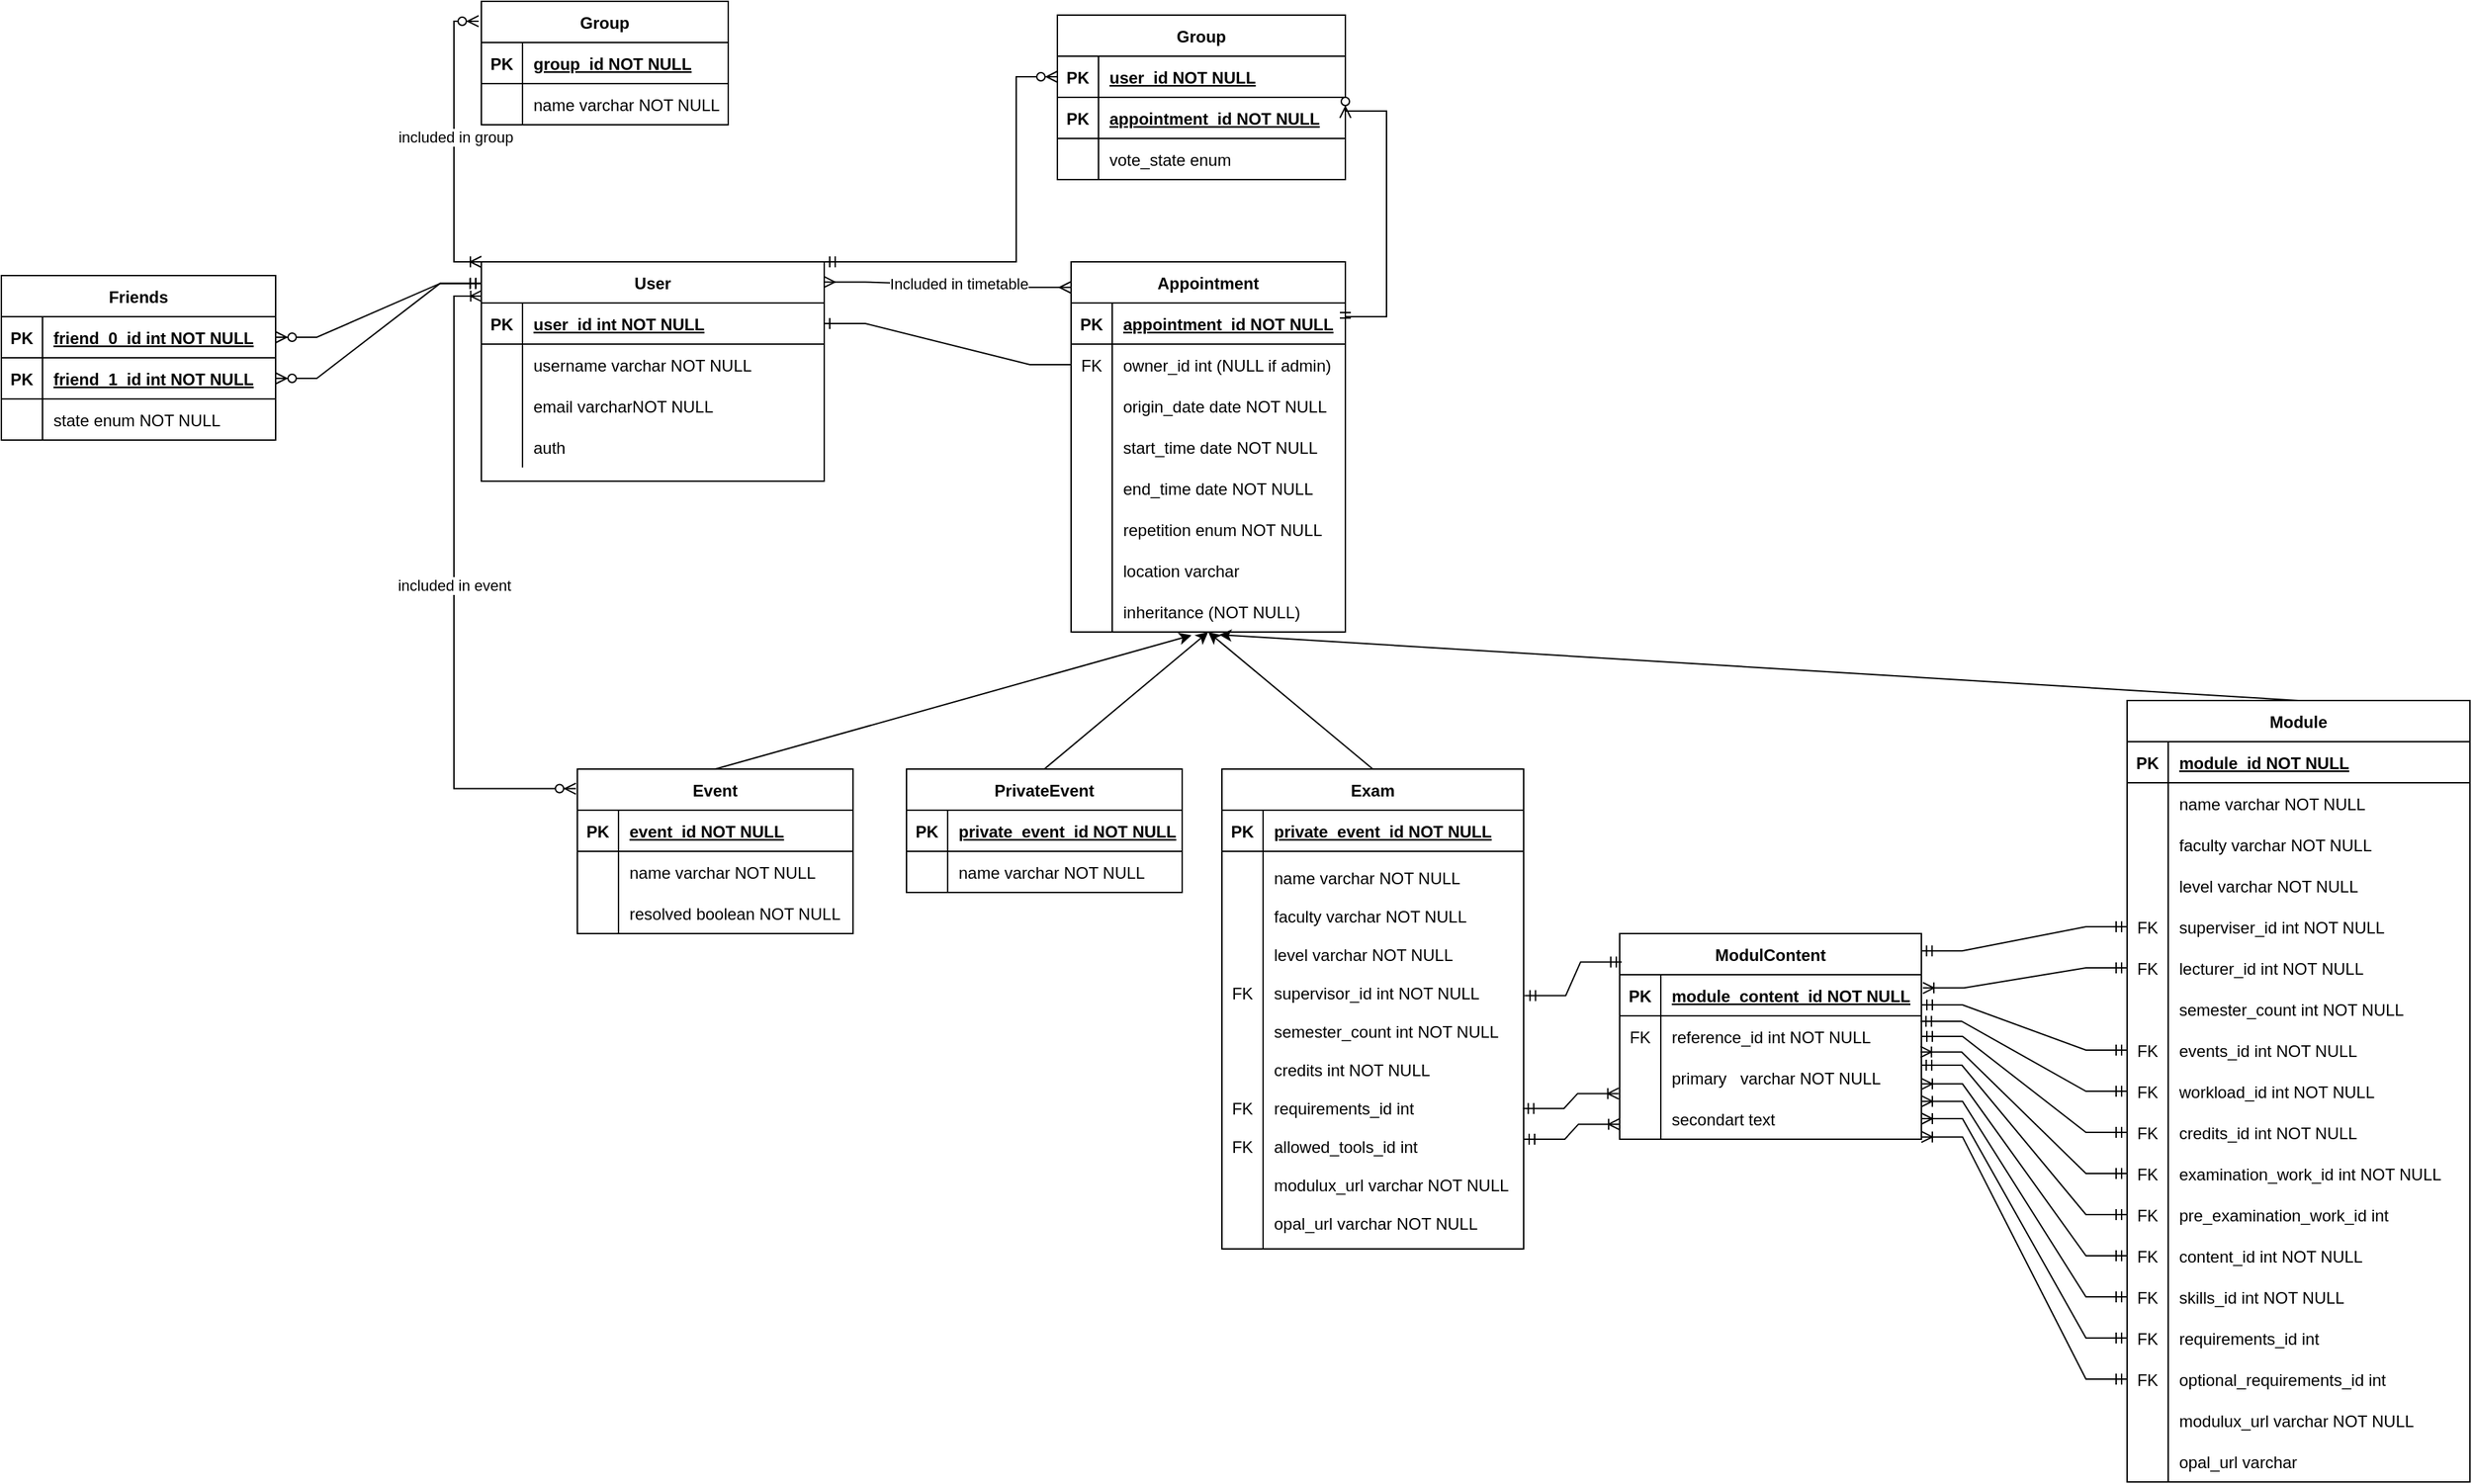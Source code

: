 <mxfile version="20.6.0" type="device"><diagram id="R2lEEEUBdFMjLlhIrx00" name="Page-1"><mxGraphModel dx="1908" dy="4082" grid="1" gridSize="10" guides="1" tooltips="1" connect="1" arrows="1" fold="1" page="1" pageScale="1" pageWidth="850" pageHeight="1100" math="0" shadow="0" extFonts="Permanent Marker^https://fonts.googleapis.com/css?family=Permanent+Marker"><root><mxCell id="0"/><mxCell id="1" parent="0"/><mxCell id="C-vyLk0tnHw3VtMMgP7b-23" value="User" style="shape=table;startSize=30;container=1;collapsible=1;childLayout=tableLayout;fixedRows=1;rowLines=0;fontStyle=1;align=center;resizeLast=1;" parent="1" vertex="1"><mxGeometry x="70" y="70" width="250" height="160" as="geometry"><mxRectangle x="90" y="70" width="70" height="30" as="alternateBounds"/></mxGeometry></mxCell><mxCell id="C-vyLk0tnHw3VtMMgP7b-24" value="" style="shape=partialRectangle;collapsible=0;dropTarget=0;pointerEvents=0;fillColor=none;points=[[0,0.5],[1,0.5]];portConstraint=eastwest;top=0;left=0;right=0;bottom=1;" parent="C-vyLk0tnHw3VtMMgP7b-23" vertex="1"><mxGeometry y="30" width="250" height="30" as="geometry"/></mxCell><mxCell id="C-vyLk0tnHw3VtMMgP7b-25" value="PK" style="shape=partialRectangle;overflow=hidden;connectable=0;fillColor=none;top=0;left=0;bottom=0;right=0;fontStyle=1;" parent="C-vyLk0tnHw3VtMMgP7b-24" vertex="1"><mxGeometry width="30" height="30" as="geometry"><mxRectangle width="30" height="30" as="alternateBounds"/></mxGeometry></mxCell><mxCell id="C-vyLk0tnHw3VtMMgP7b-26" value="user_id int NOT NULL " style="shape=partialRectangle;overflow=hidden;connectable=0;fillColor=none;top=0;left=0;bottom=0;right=0;align=left;spacingLeft=6;fontStyle=5;" parent="C-vyLk0tnHw3VtMMgP7b-24" vertex="1"><mxGeometry x="30" width="220" height="30" as="geometry"><mxRectangle width="220" height="30" as="alternateBounds"/></mxGeometry></mxCell><mxCell id="C-vyLk0tnHw3VtMMgP7b-27" value="" style="shape=partialRectangle;collapsible=0;dropTarget=0;pointerEvents=0;fillColor=none;points=[[0,0.5],[1,0.5]];portConstraint=eastwest;top=0;left=0;right=0;bottom=0;" parent="C-vyLk0tnHw3VtMMgP7b-23" vertex="1"><mxGeometry y="60" width="250" height="30" as="geometry"/></mxCell><mxCell id="C-vyLk0tnHw3VtMMgP7b-28" value="" style="shape=partialRectangle;overflow=hidden;connectable=0;fillColor=none;top=0;left=0;bottom=0;right=0;" parent="C-vyLk0tnHw3VtMMgP7b-27" vertex="1"><mxGeometry width="30" height="30" as="geometry"><mxRectangle width="30" height="30" as="alternateBounds"/></mxGeometry></mxCell><mxCell id="C-vyLk0tnHw3VtMMgP7b-29" value="username varchar NOT NULL" style="shape=partialRectangle;overflow=hidden;connectable=0;fillColor=none;top=0;left=0;bottom=0;right=0;align=left;spacingLeft=6;" parent="C-vyLk0tnHw3VtMMgP7b-27" vertex="1"><mxGeometry x="30" width="220" height="30" as="geometry"><mxRectangle width="220" height="30" as="alternateBounds"/></mxGeometry></mxCell><mxCell id="5FCq3y83oqHXym-E_zLs-2" value="" style="shape=partialRectangle;collapsible=0;dropTarget=0;pointerEvents=0;fillColor=none;points=[[0,0.5],[1,0.5]];portConstraint=eastwest;top=0;left=0;right=0;bottom=0;" parent="C-vyLk0tnHw3VtMMgP7b-23" vertex="1"><mxGeometry y="90" width="250" height="30" as="geometry"/></mxCell><mxCell id="5FCq3y83oqHXym-E_zLs-3" value="" style="shape=partialRectangle;overflow=hidden;connectable=0;fillColor=none;top=0;left=0;bottom=0;right=0;" parent="5FCq3y83oqHXym-E_zLs-2" vertex="1"><mxGeometry width="30" height="30" as="geometry"><mxRectangle width="30" height="30" as="alternateBounds"/></mxGeometry></mxCell><mxCell id="5FCq3y83oqHXym-E_zLs-4" value="email varcharNOT NULL" style="shape=partialRectangle;overflow=hidden;connectable=0;fillColor=none;top=0;left=0;bottom=0;right=0;align=left;spacingLeft=6;" parent="5FCq3y83oqHXym-E_zLs-2" vertex="1"><mxGeometry x="30" width="220" height="30" as="geometry"><mxRectangle width="220" height="30" as="alternateBounds"/></mxGeometry></mxCell><mxCell id="5FCq3y83oqHXym-E_zLs-31" value="" style="shape=partialRectangle;collapsible=0;dropTarget=0;pointerEvents=0;fillColor=none;points=[[0,0.5],[1,0.5]];portConstraint=eastwest;top=0;left=0;right=0;bottom=0;" parent="C-vyLk0tnHw3VtMMgP7b-23" vertex="1"><mxGeometry y="120" width="250" height="30" as="geometry"/></mxCell><mxCell id="5FCq3y83oqHXym-E_zLs-32" value="" style="shape=partialRectangle;overflow=hidden;connectable=0;fillColor=none;top=0;left=0;bottom=0;right=0;" parent="5FCq3y83oqHXym-E_zLs-31" vertex="1"><mxGeometry width="30" height="30" as="geometry"><mxRectangle width="30" height="30" as="alternateBounds"/></mxGeometry></mxCell><mxCell id="5FCq3y83oqHXym-E_zLs-33" value="auth" style="shape=partialRectangle;overflow=hidden;connectable=0;fillColor=none;top=0;left=0;bottom=0;right=0;align=left;spacingLeft=6;" parent="5FCq3y83oqHXym-E_zLs-31" vertex="1"><mxGeometry x="30" width="220" height="30" as="geometry"><mxRectangle width="220" height="30" as="alternateBounds"/></mxGeometry></mxCell><mxCell id="5FCq3y83oqHXym-E_zLs-37" value="Module" style="shape=table;startSize=30;container=1;collapsible=1;childLayout=tableLayout;fixedRows=1;rowLines=0;fontStyle=1;align=center;resizeLast=1;" parent="1" vertex="1"><mxGeometry x="1270" y="390" width="250" height="570" as="geometry"/></mxCell><mxCell id="5FCq3y83oqHXym-E_zLs-38" value="" style="shape=tableRow;horizontal=0;startSize=0;swimlaneHead=0;swimlaneBody=0;fillColor=none;collapsible=0;dropTarget=0;points=[[0,0.5],[1,0.5]];portConstraint=eastwest;top=0;left=0;right=0;bottom=1;" parent="5FCq3y83oqHXym-E_zLs-37" vertex="1"><mxGeometry y="30" width="250" height="30" as="geometry"/></mxCell><mxCell id="5FCq3y83oqHXym-E_zLs-39" value="PK" style="shape=partialRectangle;connectable=0;fillColor=none;top=0;left=0;bottom=0;right=0;fontStyle=1;overflow=hidden;" parent="5FCq3y83oqHXym-E_zLs-38" vertex="1"><mxGeometry width="30" height="30" as="geometry"><mxRectangle width="30" height="30" as="alternateBounds"/></mxGeometry></mxCell><mxCell id="5FCq3y83oqHXym-E_zLs-40" value="module_id NOT NULL" style="shape=partialRectangle;connectable=0;fillColor=none;top=0;left=0;bottom=0;right=0;align=left;spacingLeft=6;fontStyle=5;overflow=hidden;" parent="5FCq3y83oqHXym-E_zLs-38" vertex="1"><mxGeometry x="30" width="220" height="30" as="geometry"><mxRectangle width="220" height="30" as="alternateBounds"/></mxGeometry></mxCell><mxCell id="5FCq3y83oqHXym-E_zLs-41" value="" style="shape=tableRow;horizontal=0;startSize=0;swimlaneHead=0;swimlaneBody=0;fillColor=none;collapsible=0;dropTarget=0;points=[[0,0.5],[1,0.5]];portConstraint=eastwest;top=0;left=0;right=0;bottom=0;" parent="5FCq3y83oqHXym-E_zLs-37" vertex="1"><mxGeometry y="60" width="250" height="30" as="geometry"/></mxCell><mxCell id="5FCq3y83oqHXym-E_zLs-42" value="" style="shape=partialRectangle;connectable=0;fillColor=none;top=0;left=0;bottom=0;right=0;editable=1;overflow=hidden;" parent="5FCq3y83oqHXym-E_zLs-41" vertex="1"><mxGeometry width="30" height="30" as="geometry"><mxRectangle width="30" height="30" as="alternateBounds"/></mxGeometry></mxCell><mxCell id="5FCq3y83oqHXym-E_zLs-43" value="name varchar NOT NULL" style="shape=partialRectangle;connectable=0;fillColor=none;top=0;left=0;bottom=0;right=0;align=left;spacingLeft=6;overflow=hidden;" parent="5FCq3y83oqHXym-E_zLs-41" vertex="1"><mxGeometry x="30" width="220" height="30" as="geometry"><mxRectangle width="220" height="30" as="alternateBounds"/></mxGeometry></mxCell><mxCell id="5FCq3y83oqHXym-E_zLs-44" value="" style="shape=tableRow;horizontal=0;startSize=0;swimlaneHead=0;swimlaneBody=0;fillColor=none;collapsible=0;dropTarget=0;points=[[0,0.5],[1,0.5]];portConstraint=eastwest;top=0;left=0;right=0;bottom=0;" parent="5FCq3y83oqHXym-E_zLs-37" vertex="1"><mxGeometry y="90" width="250" height="30" as="geometry"/></mxCell><mxCell id="5FCq3y83oqHXym-E_zLs-45" value="" style="shape=partialRectangle;connectable=0;fillColor=none;top=0;left=0;bottom=0;right=0;editable=1;overflow=hidden;" parent="5FCq3y83oqHXym-E_zLs-44" vertex="1"><mxGeometry width="30" height="30" as="geometry"><mxRectangle width="30" height="30" as="alternateBounds"/></mxGeometry></mxCell><mxCell id="5FCq3y83oqHXym-E_zLs-46" value="faculty varchar NOT NULL" style="shape=partialRectangle;connectable=0;fillColor=none;top=0;left=0;bottom=0;right=0;align=left;spacingLeft=6;overflow=hidden;" parent="5FCq3y83oqHXym-E_zLs-44" vertex="1"><mxGeometry x="30" width="220" height="30" as="geometry"><mxRectangle width="220" height="30" as="alternateBounds"/></mxGeometry></mxCell><mxCell id="5FCq3y83oqHXym-E_zLs-47" value="" style="shape=tableRow;horizontal=0;startSize=0;swimlaneHead=0;swimlaneBody=0;fillColor=none;collapsible=0;dropTarget=0;points=[[0,0.5],[1,0.5]];portConstraint=eastwest;top=0;left=0;right=0;bottom=0;" parent="5FCq3y83oqHXym-E_zLs-37" vertex="1"><mxGeometry y="120" width="250" height="30" as="geometry"/></mxCell><mxCell id="5FCq3y83oqHXym-E_zLs-48" value="" style="shape=partialRectangle;connectable=0;fillColor=none;top=0;left=0;bottom=0;right=0;editable=1;overflow=hidden;" parent="5FCq3y83oqHXym-E_zLs-47" vertex="1"><mxGeometry width="30" height="30" as="geometry"><mxRectangle width="30" height="30" as="alternateBounds"/></mxGeometry></mxCell><mxCell id="5FCq3y83oqHXym-E_zLs-49" value="level varchar NOT NULL" style="shape=partialRectangle;connectable=0;fillColor=none;top=0;left=0;bottom=0;right=0;align=left;spacingLeft=6;overflow=hidden;" parent="5FCq3y83oqHXym-E_zLs-47" vertex="1"><mxGeometry x="30" width="220" height="30" as="geometry"><mxRectangle width="220" height="30" as="alternateBounds"/></mxGeometry></mxCell><mxCell id="5FCq3y83oqHXym-E_zLs-50" value="" style="shape=tableRow;horizontal=0;startSize=0;swimlaneHead=0;swimlaneBody=0;fillColor=none;collapsible=0;dropTarget=0;points=[[0,0.5],[1,0.5]];portConstraint=eastwest;top=0;left=0;right=0;bottom=0;" parent="5FCq3y83oqHXym-E_zLs-37" vertex="1"><mxGeometry y="150" width="250" height="30" as="geometry"/></mxCell><mxCell id="5FCq3y83oqHXym-E_zLs-51" value="FK" style="shape=partialRectangle;connectable=0;fillColor=none;top=0;left=0;bottom=0;right=0;editable=1;overflow=hidden;" parent="5FCq3y83oqHXym-E_zLs-50" vertex="1"><mxGeometry width="30" height="30" as="geometry"><mxRectangle width="30" height="30" as="alternateBounds"/></mxGeometry></mxCell><mxCell id="5FCq3y83oqHXym-E_zLs-52" value="superviser_id int NOT NULL" style="shape=partialRectangle;connectable=0;fillColor=none;top=0;left=0;bottom=0;right=0;align=left;spacingLeft=6;overflow=hidden;" parent="5FCq3y83oqHXym-E_zLs-50" vertex="1"><mxGeometry x="30" width="220" height="30" as="geometry"><mxRectangle width="220" height="30" as="alternateBounds"/></mxGeometry></mxCell><mxCell id="5FCq3y83oqHXym-E_zLs-69" value="" style="shape=tableRow;horizontal=0;startSize=0;swimlaneHead=0;swimlaneBody=0;fillColor=none;collapsible=0;dropTarget=0;points=[[0,0.5],[1,0.5]];portConstraint=eastwest;top=0;left=0;right=0;bottom=0;" parent="5FCq3y83oqHXym-E_zLs-37" vertex="1"><mxGeometry y="180" width="250" height="30" as="geometry"/></mxCell><mxCell id="5FCq3y83oqHXym-E_zLs-70" value="FK" style="shape=partialRectangle;connectable=0;fillColor=none;top=0;left=0;bottom=0;right=0;editable=1;overflow=hidden;" parent="5FCq3y83oqHXym-E_zLs-69" vertex="1"><mxGeometry width="30" height="30" as="geometry"><mxRectangle width="30" height="30" as="alternateBounds"/></mxGeometry></mxCell><mxCell id="5FCq3y83oqHXym-E_zLs-71" value="lecturer_id int NOT NULL" style="shape=partialRectangle;connectable=0;fillColor=none;top=0;left=0;bottom=0;right=0;align=left;spacingLeft=6;overflow=hidden;" parent="5FCq3y83oqHXym-E_zLs-69" vertex="1"><mxGeometry x="30" width="220" height="30" as="geometry"><mxRectangle width="220" height="30" as="alternateBounds"/></mxGeometry></mxCell><mxCell id="5FCq3y83oqHXym-E_zLs-75" value="" style="shape=tableRow;horizontal=0;startSize=0;swimlaneHead=0;swimlaneBody=0;fillColor=none;collapsible=0;dropTarget=0;points=[[0,0.5],[1,0.5]];portConstraint=eastwest;top=0;left=0;right=0;bottom=0;" parent="5FCq3y83oqHXym-E_zLs-37" vertex="1"><mxGeometry y="210" width="250" height="30" as="geometry"/></mxCell><mxCell id="5FCq3y83oqHXym-E_zLs-76" value="" style="shape=partialRectangle;connectable=0;fillColor=none;top=0;left=0;bottom=0;right=0;editable=1;overflow=hidden;" parent="5FCq3y83oqHXym-E_zLs-75" vertex="1"><mxGeometry width="30" height="30" as="geometry"><mxRectangle width="30" height="30" as="alternateBounds"/></mxGeometry></mxCell><mxCell id="5FCq3y83oqHXym-E_zLs-77" value="semester_count int NOT NULL" style="shape=partialRectangle;connectable=0;fillColor=none;top=0;left=0;bottom=0;right=0;align=left;spacingLeft=6;overflow=hidden;" parent="5FCq3y83oqHXym-E_zLs-75" vertex="1"><mxGeometry x="30" width="220" height="30" as="geometry"><mxRectangle width="220" height="30" as="alternateBounds"/></mxGeometry></mxCell><mxCell id="5FCq3y83oqHXym-E_zLs-78" value="" style="shape=tableRow;horizontal=0;startSize=0;swimlaneHead=0;swimlaneBody=0;fillColor=none;collapsible=0;dropTarget=0;points=[[0,0.5],[1,0.5]];portConstraint=eastwest;top=0;left=0;right=0;bottom=0;" parent="5FCq3y83oqHXym-E_zLs-37" vertex="1"><mxGeometry y="240" width="250" height="30" as="geometry"/></mxCell><mxCell id="5FCq3y83oqHXym-E_zLs-79" value="FK" style="shape=partialRectangle;connectable=0;fillColor=none;top=0;left=0;bottom=0;right=0;editable=1;overflow=hidden;" parent="5FCq3y83oqHXym-E_zLs-78" vertex="1"><mxGeometry width="30" height="30" as="geometry"><mxRectangle width="30" height="30" as="alternateBounds"/></mxGeometry></mxCell><mxCell id="5FCq3y83oqHXym-E_zLs-80" value="events_id int NOT NULL" style="shape=partialRectangle;connectable=0;fillColor=none;top=0;left=0;bottom=0;right=0;align=left;spacingLeft=6;overflow=hidden;" parent="5FCq3y83oqHXym-E_zLs-78" vertex="1"><mxGeometry x="30" width="220" height="30" as="geometry"><mxRectangle width="220" height="30" as="alternateBounds"/></mxGeometry></mxCell><mxCell id="5FCq3y83oqHXym-E_zLs-83" value="" style="shape=tableRow;horizontal=0;startSize=0;swimlaneHead=0;swimlaneBody=0;fillColor=none;collapsible=0;dropTarget=0;points=[[0,0.5],[1,0.5]];portConstraint=eastwest;top=0;left=0;right=0;bottom=0;" parent="5FCq3y83oqHXym-E_zLs-37" vertex="1"><mxGeometry y="270" width="250" height="30" as="geometry"/></mxCell><mxCell id="5FCq3y83oqHXym-E_zLs-84" value="FK" style="shape=partialRectangle;connectable=0;fillColor=none;top=0;left=0;bottom=0;right=0;editable=1;overflow=hidden;" parent="5FCq3y83oqHXym-E_zLs-83" vertex="1"><mxGeometry width="30" height="30" as="geometry"><mxRectangle width="30" height="30" as="alternateBounds"/></mxGeometry></mxCell><mxCell id="5FCq3y83oqHXym-E_zLs-85" value="workload_id int NOT NULL" style="shape=partialRectangle;connectable=0;fillColor=none;top=0;left=0;bottom=0;right=0;align=left;spacingLeft=6;overflow=hidden;" parent="5FCq3y83oqHXym-E_zLs-83" vertex="1"><mxGeometry x="30" width="220" height="30" as="geometry"><mxRectangle width="220" height="30" as="alternateBounds"/></mxGeometry></mxCell><mxCell id="5FCq3y83oqHXym-E_zLs-118" value="" style="shape=tableRow;horizontal=0;startSize=0;swimlaneHead=0;swimlaneBody=0;fillColor=none;collapsible=0;dropTarget=0;points=[[0,0.5],[1,0.5]];portConstraint=eastwest;top=0;left=0;right=0;bottom=0;" parent="5FCq3y83oqHXym-E_zLs-37" vertex="1"><mxGeometry y="300" width="250" height="30" as="geometry"/></mxCell><mxCell id="5FCq3y83oqHXym-E_zLs-119" value="FK" style="shape=partialRectangle;connectable=0;fillColor=none;top=0;left=0;bottom=0;right=0;editable=1;overflow=hidden;" parent="5FCq3y83oqHXym-E_zLs-118" vertex="1"><mxGeometry width="30" height="30" as="geometry"><mxRectangle width="30" height="30" as="alternateBounds"/></mxGeometry></mxCell><mxCell id="5FCq3y83oqHXym-E_zLs-120" value="credits_id int NOT NULL" style="shape=partialRectangle;connectable=0;fillColor=none;top=0;left=0;bottom=0;right=0;align=left;spacingLeft=6;overflow=hidden;" parent="5FCq3y83oqHXym-E_zLs-118" vertex="1"><mxGeometry x="30" width="220" height="30" as="geometry"><mxRectangle width="220" height="30" as="alternateBounds"/></mxGeometry></mxCell><mxCell id="5FCq3y83oqHXym-E_zLs-122" value="" style="shape=tableRow;horizontal=0;startSize=0;swimlaneHead=0;swimlaneBody=0;fillColor=none;collapsible=0;dropTarget=0;points=[[0,0.5],[1,0.5]];portConstraint=eastwest;top=0;left=0;right=0;bottom=0;" parent="5FCq3y83oqHXym-E_zLs-37" vertex="1"><mxGeometry y="330" width="250" height="30" as="geometry"/></mxCell><mxCell id="5FCq3y83oqHXym-E_zLs-123" value="FK" style="shape=partialRectangle;connectable=0;fillColor=none;top=0;left=0;bottom=0;right=0;editable=1;overflow=hidden;" parent="5FCq3y83oqHXym-E_zLs-122" vertex="1"><mxGeometry width="30" height="30" as="geometry"><mxRectangle width="30" height="30" as="alternateBounds"/></mxGeometry></mxCell><mxCell id="5FCq3y83oqHXym-E_zLs-124" value="examination_work_id int NOT NULL" style="shape=partialRectangle;connectable=0;fillColor=none;top=0;left=0;bottom=0;right=0;align=left;spacingLeft=6;overflow=hidden;" parent="5FCq3y83oqHXym-E_zLs-122" vertex="1"><mxGeometry x="30" width="220" height="30" as="geometry"><mxRectangle width="220" height="30" as="alternateBounds"/></mxGeometry></mxCell><mxCell id="5FCq3y83oqHXym-E_zLs-125" value="" style="shape=tableRow;horizontal=0;startSize=0;swimlaneHead=0;swimlaneBody=0;fillColor=none;collapsible=0;dropTarget=0;points=[[0,0.5],[1,0.5]];portConstraint=eastwest;top=0;left=0;right=0;bottom=0;" parent="5FCq3y83oqHXym-E_zLs-37" vertex="1"><mxGeometry y="360" width="250" height="30" as="geometry"/></mxCell><mxCell id="5FCq3y83oqHXym-E_zLs-126" value="FK" style="shape=partialRectangle;connectable=0;fillColor=none;top=0;left=0;bottom=0;right=0;editable=1;overflow=hidden;" parent="5FCq3y83oqHXym-E_zLs-125" vertex="1"><mxGeometry width="30" height="30" as="geometry"><mxRectangle width="30" height="30" as="alternateBounds"/></mxGeometry></mxCell><mxCell id="5FCq3y83oqHXym-E_zLs-127" value="pre_examination_work_id int " style="shape=partialRectangle;connectable=0;fillColor=none;top=0;left=0;bottom=0;right=0;align=left;spacingLeft=6;overflow=hidden;" parent="5FCq3y83oqHXym-E_zLs-125" vertex="1"><mxGeometry x="30" width="220" height="30" as="geometry"><mxRectangle width="220" height="30" as="alternateBounds"/></mxGeometry></mxCell><mxCell id="5FCq3y83oqHXym-E_zLs-130" value="" style="shape=tableRow;horizontal=0;startSize=0;swimlaneHead=0;swimlaneBody=0;fillColor=none;collapsible=0;dropTarget=0;points=[[0,0.5],[1,0.5]];portConstraint=eastwest;top=0;left=0;right=0;bottom=0;" parent="5FCq3y83oqHXym-E_zLs-37" vertex="1"><mxGeometry y="390" width="250" height="30" as="geometry"/></mxCell><mxCell id="5FCq3y83oqHXym-E_zLs-131" value="FK" style="shape=partialRectangle;connectable=0;fillColor=none;top=0;left=0;bottom=0;right=0;editable=1;overflow=hidden;" parent="5FCq3y83oqHXym-E_zLs-130" vertex="1"><mxGeometry width="30" height="30" as="geometry"><mxRectangle width="30" height="30" as="alternateBounds"/></mxGeometry></mxCell><mxCell id="5FCq3y83oqHXym-E_zLs-132" value="content_id int NOT NULL" style="shape=partialRectangle;connectable=0;fillColor=none;top=0;left=0;bottom=0;right=0;align=left;spacingLeft=6;overflow=hidden;" parent="5FCq3y83oqHXym-E_zLs-130" vertex="1"><mxGeometry x="30" width="220" height="30" as="geometry"><mxRectangle width="220" height="30" as="alternateBounds"/></mxGeometry></mxCell><mxCell id="5FCq3y83oqHXym-E_zLs-137" value="" style="shape=tableRow;horizontal=0;startSize=0;swimlaneHead=0;swimlaneBody=0;fillColor=none;collapsible=0;dropTarget=0;points=[[0,0.5],[1,0.5]];portConstraint=eastwest;top=0;left=0;right=0;bottom=0;" parent="5FCq3y83oqHXym-E_zLs-37" vertex="1"><mxGeometry y="420" width="250" height="30" as="geometry"/></mxCell><mxCell id="5FCq3y83oqHXym-E_zLs-138" value="FK" style="shape=partialRectangle;connectable=0;fillColor=none;top=0;left=0;bottom=0;right=0;editable=1;overflow=hidden;" parent="5FCq3y83oqHXym-E_zLs-137" vertex="1"><mxGeometry width="30" height="30" as="geometry"><mxRectangle width="30" height="30" as="alternateBounds"/></mxGeometry></mxCell><mxCell id="5FCq3y83oqHXym-E_zLs-139" value="skills_id int NOT NULL" style="shape=partialRectangle;connectable=0;fillColor=none;top=0;left=0;bottom=0;right=0;align=left;spacingLeft=6;overflow=hidden;" parent="5FCq3y83oqHXym-E_zLs-137" vertex="1"><mxGeometry x="30" width="220" height="30" as="geometry"><mxRectangle width="220" height="30" as="alternateBounds"/></mxGeometry></mxCell><mxCell id="5FCq3y83oqHXym-E_zLs-141" value="" style="shape=tableRow;horizontal=0;startSize=0;swimlaneHead=0;swimlaneBody=0;fillColor=none;collapsible=0;dropTarget=0;points=[[0,0.5],[1,0.5]];portConstraint=eastwest;top=0;left=0;right=0;bottom=0;" parent="5FCq3y83oqHXym-E_zLs-37" vertex="1"><mxGeometry y="450" width="250" height="30" as="geometry"/></mxCell><mxCell id="5FCq3y83oqHXym-E_zLs-142" value="FK" style="shape=partialRectangle;connectable=0;fillColor=none;top=0;left=0;bottom=0;right=0;editable=1;overflow=hidden;" parent="5FCq3y83oqHXym-E_zLs-141" vertex="1"><mxGeometry width="30" height="30" as="geometry"><mxRectangle width="30" height="30" as="alternateBounds"/></mxGeometry></mxCell><mxCell id="5FCq3y83oqHXym-E_zLs-143" value="requirements_id int" style="shape=partialRectangle;connectable=0;fillColor=none;top=0;left=0;bottom=0;right=0;align=left;spacingLeft=6;overflow=hidden;" parent="5FCq3y83oqHXym-E_zLs-141" vertex="1"><mxGeometry x="30" width="220" height="30" as="geometry"><mxRectangle width="220" height="30" as="alternateBounds"/></mxGeometry></mxCell><mxCell id="5FCq3y83oqHXym-E_zLs-145" value="" style="shape=tableRow;horizontal=0;startSize=0;swimlaneHead=0;swimlaneBody=0;fillColor=none;collapsible=0;dropTarget=0;points=[[0,0.5],[1,0.5]];portConstraint=eastwest;top=0;left=0;right=0;bottom=0;" parent="5FCq3y83oqHXym-E_zLs-37" vertex="1"><mxGeometry y="480" width="250" height="30" as="geometry"/></mxCell><mxCell id="5FCq3y83oqHXym-E_zLs-146" value="FK" style="shape=partialRectangle;connectable=0;fillColor=none;top=0;left=0;bottom=0;right=0;editable=1;overflow=hidden;" parent="5FCq3y83oqHXym-E_zLs-145" vertex="1"><mxGeometry width="30" height="30" as="geometry"><mxRectangle width="30" height="30" as="alternateBounds"/></mxGeometry></mxCell><mxCell id="5FCq3y83oqHXym-E_zLs-147" value="optional_requirements_id int" style="shape=partialRectangle;connectable=0;fillColor=none;top=0;left=0;bottom=0;right=0;align=left;spacingLeft=6;overflow=hidden;" parent="5FCq3y83oqHXym-E_zLs-145" vertex="1"><mxGeometry x="30" width="220" height="30" as="geometry"><mxRectangle width="220" height="30" as="alternateBounds"/></mxGeometry></mxCell><mxCell id="5FCq3y83oqHXym-E_zLs-150" value="" style="shape=tableRow;horizontal=0;startSize=0;swimlaneHead=0;swimlaneBody=0;fillColor=none;collapsible=0;dropTarget=0;points=[[0,0.5],[1,0.5]];portConstraint=eastwest;top=0;left=0;right=0;bottom=0;" parent="5FCq3y83oqHXym-E_zLs-37" vertex="1"><mxGeometry y="510" width="250" height="30" as="geometry"/></mxCell><mxCell id="5FCq3y83oqHXym-E_zLs-151" value="" style="shape=partialRectangle;connectable=0;fillColor=none;top=0;left=0;bottom=0;right=0;editable=1;overflow=hidden;" parent="5FCq3y83oqHXym-E_zLs-150" vertex="1"><mxGeometry width="30" height="30" as="geometry"><mxRectangle width="30" height="30" as="alternateBounds"/></mxGeometry></mxCell><mxCell id="5FCq3y83oqHXym-E_zLs-152" value="modulux_url varchar NOT NULL" style="shape=partialRectangle;connectable=0;fillColor=none;top=0;left=0;bottom=0;right=0;align=left;spacingLeft=6;overflow=hidden;" parent="5FCq3y83oqHXym-E_zLs-150" vertex="1"><mxGeometry x="30" width="220" height="30" as="geometry"><mxRectangle width="220" height="30" as="alternateBounds"/></mxGeometry></mxCell><mxCell id="5FCq3y83oqHXym-E_zLs-153" value="" style="shape=tableRow;horizontal=0;startSize=0;swimlaneHead=0;swimlaneBody=0;fillColor=none;collapsible=0;dropTarget=0;points=[[0,0.5],[1,0.5]];portConstraint=eastwest;top=0;left=0;right=0;bottom=0;" parent="5FCq3y83oqHXym-E_zLs-37" vertex="1"><mxGeometry y="540" width="250" height="30" as="geometry"/></mxCell><mxCell id="5FCq3y83oqHXym-E_zLs-154" value="" style="shape=partialRectangle;connectable=0;fillColor=none;top=0;left=0;bottom=0;right=0;editable=1;overflow=hidden;" parent="5FCq3y83oqHXym-E_zLs-153" vertex="1"><mxGeometry width="30" height="30" as="geometry"><mxRectangle width="30" height="30" as="alternateBounds"/></mxGeometry></mxCell><mxCell id="5FCq3y83oqHXym-E_zLs-155" value="opal_url varchar" style="shape=partialRectangle;connectable=0;fillColor=none;top=0;left=0;bottom=0;right=0;align=left;spacingLeft=6;overflow=hidden;" parent="5FCq3y83oqHXym-E_zLs-153" vertex="1"><mxGeometry x="30" width="220" height="30" as="geometry"><mxRectangle width="220" height="30" as="alternateBounds"/></mxGeometry></mxCell><mxCell id="5FCq3y83oqHXym-E_zLs-53" value="ModulContent" style="shape=table;startSize=30;container=1;collapsible=1;childLayout=tableLayout;fixedRows=1;rowLines=0;fontStyle=1;align=center;resizeLast=1;" parent="1" vertex="1"><mxGeometry x="900" y="560" width="220" height="150" as="geometry"/></mxCell><mxCell id="5FCq3y83oqHXym-E_zLs-54" value="" style="shape=tableRow;horizontal=0;startSize=0;swimlaneHead=0;swimlaneBody=0;fillColor=none;collapsible=0;dropTarget=0;points=[[0,0.5],[1,0.5]];portConstraint=eastwest;top=0;left=0;right=0;bottom=1;" parent="5FCq3y83oqHXym-E_zLs-53" vertex="1"><mxGeometry y="30" width="220" height="30" as="geometry"/></mxCell><mxCell id="5FCq3y83oqHXym-E_zLs-55" value="PK" style="shape=partialRectangle;connectable=0;fillColor=none;top=0;left=0;bottom=0;right=0;fontStyle=1;overflow=hidden;" parent="5FCq3y83oqHXym-E_zLs-54" vertex="1"><mxGeometry width="30" height="30" as="geometry"><mxRectangle width="30" height="30" as="alternateBounds"/></mxGeometry></mxCell><mxCell id="5FCq3y83oqHXym-E_zLs-56" value="module_content_id NOT NULL" style="shape=partialRectangle;connectable=0;fillColor=none;top=0;left=0;bottom=0;right=0;align=left;spacingLeft=6;fontStyle=5;overflow=hidden;" parent="5FCq3y83oqHXym-E_zLs-54" vertex="1"><mxGeometry x="30" width="190" height="30" as="geometry"><mxRectangle width="190" height="30" as="alternateBounds"/></mxGeometry></mxCell><mxCell id="5FCq3y83oqHXym-E_zLs-57" value="" style="shape=tableRow;horizontal=0;startSize=0;swimlaneHead=0;swimlaneBody=0;fillColor=none;collapsible=0;dropTarget=0;points=[[0,0.5],[1,0.5]];portConstraint=eastwest;top=0;left=0;right=0;bottom=0;" parent="5FCq3y83oqHXym-E_zLs-53" vertex="1"><mxGeometry y="60" width="220" height="30" as="geometry"/></mxCell><mxCell id="5FCq3y83oqHXym-E_zLs-58" value="FK" style="shape=partialRectangle;connectable=0;fillColor=none;top=0;left=0;bottom=0;right=0;editable=1;overflow=hidden;" parent="5FCq3y83oqHXym-E_zLs-57" vertex="1"><mxGeometry width="30" height="30" as="geometry"><mxRectangle width="30" height="30" as="alternateBounds"/></mxGeometry></mxCell><mxCell id="5FCq3y83oqHXym-E_zLs-59" value="reference_id int NOT NULL" style="shape=partialRectangle;connectable=0;fillColor=none;top=0;left=0;bottom=0;right=0;align=left;spacingLeft=6;overflow=hidden;" parent="5FCq3y83oqHXym-E_zLs-57" vertex="1"><mxGeometry x="30" width="190" height="30" as="geometry"><mxRectangle width="190" height="30" as="alternateBounds"/></mxGeometry></mxCell><mxCell id="5FCq3y83oqHXym-E_zLs-133" value="" style="shape=tableRow;horizontal=0;startSize=0;swimlaneHead=0;swimlaneBody=0;fillColor=none;collapsible=0;dropTarget=0;points=[[0,0.5],[1,0.5]];portConstraint=eastwest;top=0;left=0;right=0;bottom=0;" parent="5FCq3y83oqHXym-E_zLs-53" vertex="1"><mxGeometry y="90" width="220" height="30" as="geometry"/></mxCell><mxCell id="5FCq3y83oqHXym-E_zLs-134" value="" style="shape=partialRectangle;connectable=0;fillColor=none;top=0;left=0;bottom=0;right=0;editable=1;overflow=hidden;" parent="5FCq3y83oqHXym-E_zLs-133" vertex="1"><mxGeometry width="30" height="30" as="geometry"><mxRectangle width="30" height="30" as="alternateBounds"/></mxGeometry></mxCell><mxCell id="5FCq3y83oqHXym-E_zLs-135" value="primary   varchar NOT NULL" style="shape=partialRectangle;connectable=0;fillColor=none;top=0;left=0;bottom=0;right=0;align=left;spacingLeft=6;overflow=hidden;" parent="5FCq3y83oqHXym-E_zLs-133" vertex="1"><mxGeometry x="30" width="190" height="30" as="geometry"><mxRectangle width="190" height="30" as="alternateBounds"/></mxGeometry></mxCell><mxCell id="5FCq3y83oqHXym-E_zLs-60" value="" style="shape=tableRow;horizontal=0;startSize=0;swimlaneHead=0;swimlaneBody=0;fillColor=none;collapsible=0;dropTarget=0;points=[[0,0.5],[1,0.5]];portConstraint=eastwest;top=0;left=0;right=0;bottom=0;" parent="5FCq3y83oqHXym-E_zLs-53" vertex="1"><mxGeometry y="120" width="220" height="30" as="geometry"/></mxCell><mxCell id="5FCq3y83oqHXym-E_zLs-61" value="" style="shape=partialRectangle;connectable=0;fillColor=none;top=0;left=0;bottom=0;right=0;editable=1;overflow=hidden;" parent="5FCq3y83oqHXym-E_zLs-60" vertex="1"><mxGeometry width="30" height="30" as="geometry"><mxRectangle width="30" height="30" as="alternateBounds"/></mxGeometry></mxCell><mxCell id="5FCq3y83oqHXym-E_zLs-62" value="secondart text" style="shape=partialRectangle;connectable=0;fillColor=none;top=0;left=0;bottom=0;right=0;align=left;spacingLeft=6;overflow=hidden;" parent="5FCq3y83oqHXym-E_zLs-60" vertex="1"><mxGeometry x="30" width="190" height="30" as="geometry"><mxRectangle width="190" height="30" as="alternateBounds"/></mxGeometry></mxCell><mxCell id="5FCq3y83oqHXym-E_zLs-72" value="" style="edgeStyle=entityRelationEdgeStyle;fontSize=12;html=1;endArrow=ERmandOne;startArrow=ERmandOne;rounded=0;entryX=0.999;entryY=0.084;entryDx=0;entryDy=0;entryPerimeter=0;" parent="1" source="5FCq3y83oqHXym-E_zLs-50" target="5FCq3y83oqHXym-E_zLs-53" edge="1"><mxGeometry width="100" height="100" relative="1" as="geometry"><mxPoint x="1090" y="500" as="sourcePoint"/><mxPoint x="1130" y="280" as="targetPoint"/></mxGeometry></mxCell><mxCell id="5FCq3y83oqHXym-E_zLs-81" value="" style="edgeStyle=entityRelationEdgeStyle;fontSize=12;html=1;endArrow=ERoneToMany;startArrow=ERmandOne;rounded=0;entryX=1.005;entryY=0.322;entryDx=0;entryDy=0;entryPerimeter=0;" parent="1" source="5FCq3y83oqHXym-E_zLs-69" target="5FCq3y83oqHXym-E_zLs-54" edge="1"><mxGeometry width="100" height="100" relative="1" as="geometry"><mxPoint x="1110" y="510" as="sourcePoint"/><mxPoint x="1210" y="410" as="targetPoint"/></mxGeometry></mxCell><mxCell id="5FCq3y83oqHXym-E_zLs-82" value="" style="edgeStyle=entityRelationEdgeStyle;fontSize=12;html=1;endArrow=ERmandOne;startArrow=ERmandOne;rounded=0;exitX=0;exitY=0.5;exitDx=0;exitDy=0;entryX=1;entryY=0.733;entryDx=0;entryDy=0;entryPerimeter=0;" parent="1" source="5FCq3y83oqHXym-E_zLs-78" target="5FCq3y83oqHXym-E_zLs-54" edge="1"><mxGeometry width="100" height="100" relative="1" as="geometry"><mxPoint x="1030" y="375" as="sourcePoint"/><mxPoint x="1150.66" y="207.4" as="targetPoint"/></mxGeometry></mxCell><mxCell id="5FCq3y83oqHXym-E_zLs-86" value="" style="edgeStyle=entityRelationEdgeStyle;fontSize=12;html=1;endArrow=ERmandOne;startArrow=ERmandOne;rounded=0;entryX=0.997;entryY=0.133;entryDx=0;entryDy=0;entryPerimeter=0;" parent="1" source="5FCq3y83oqHXym-E_zLs-83" target="5FCq3y83oqHXym-E_zLs-57" edge="1"><mxGeometry width="100" height="100" relative="1" as="geometry"><mxPoint x="1030" y="465" as="sourcePoint"/><mxPoint x="1140" y="240" as="targetPoint"/></mxGeometry></mxCell><mxCell id="5FCq3y83oqHXym-E_zLs-121" value="" style="edgeStyle=entityRelationEdgeStyle;fontSize=12;html=1;endArrow=ERmandOne;startArrow=ERmandOne;rounded=0;entryX=1;entryY=0.5;entryDx=0;entryDy=0;" parent="1" source="5FCq3y83oqHXym-E_zLs-118" target="5FCq3y83oqHXym-E_zLs-57" edge="1"><mxGeometry width="100" height="100" relative="1" as="geometry"><mxPoint x="1030" y="495" as="sourcePoint"/><mxPoint x="1151.32" y="250.3" as="targetPoint"/></mxGeometry></mxCell><mxCell id="5FCq3y83oqHXym-E_zLs-128" value="" style="edgeStyle=entityRelationEdgeStyle;fontSize=12;html=1;endArrow=ERoneToMany;startArrow=ERmandOne;rounded=0;entryX=0.997;entryY=0.878;entryDx=0;entryDy=0;entryPerimeter=0;" parent="1" source="5FCq3y83oqHXym-E_zLs-122" target="5FCq3y83oqHXym-E_zLs-57" edge="1"><mxGeometry width="100" height="100" relative="1" as="geometry"><mxPoint x="1070" y="405" as="sourcePoint"/><mxPoint x="1160" y="480" as="targetPoint"/></mxGeometry></mxCell><mxCell id="5FCq3y83oqHXym-E_zLs-129" value="" style="edgeStyle=entityRelationEdgeStyle;fontSize=12;html=1;endArrow=ERmandOne;startArrow=ERmandOne;rounded=0;entryX=0.998;entryY=0.2;entryDx=0;entryDy=0;entryPerimeter=0;" parent="1" source="5FCq3y83oqHXym-E_zLs-125" target="5FCq3y83oqHXym-E_zLs-133" edge="1"><mxGeometry width="100" height="100" relative="1" as="geometry"><mxPoint x="1070" y="525" as="sourcePoint"/><mxPoint x="1160" y="500" as="targetPoint"/></mxGeometry></mxCell><mxCell id="5FCq3y83oqHXym-E_zLs-136" value="" style="edgeStyle=entityRelationEdgeStyle;fontSize=12;html=1;endArrow=ERoneToMany;startArrow=ERmandOne;rounded=0;entryX=1;entryY=0.656;entryDx=0;entryDy=0;entryPerimeter=0;" parent="1" source="5FCq3y83oqHXym-E_zLs-130" target="5FCq3y83oqHXym-E_zLs-133" edge="1"><mxGeometry width="100" height="100" relative="1" as="geometry"><mxPoint x="1070.0" y="555" as="sourcePoint"/><mxPoint x="1180" y="560" as="targetPoint"/></mxGeometry></mxCell><mxCell id="5FCq3y83oqHXym-E_zLs-140" value="" style="edgeStyle=entityRelationEdgeStyle;fontSize=12;html=1;endArrow=ERoneToMany;startArrow=ERmandOne;rounded=0;entryX=1;entryY=0.078;entryDx=0;entryDy=0;entryPerimeter=0;" parent="1" source="5FCq3y83oqHXym-E_zLs-137" target="5FCq3y83oqHXym-E_zLs-60" edge="1"><mxGeometry width="100" height="100" relative="1" as="geometry"><mxPoint x="1070.0" y="615" as="sourcePoint"/><mxPoint x="1170" y="497" as="targetPoint"/></mxGeometry></mxCell><mxCell id="5FCq3y83oqHXym-E_zLs-148" value="" style="edgeStyle=entityRelationEdgeStyle;fontSize=12;html=1;endArrow=ERoneToMany;startArrow=ERmandOne;rounded=0;entryX=1;entryY=0.5;entryDx=0;entryDy=0;" parent="1" source="5FCq3y83oqHXym-E_zLs-141" target="5FCq3y83oqHXym-E_zLs-60" edge="1"><mxGeometry width="100" height="100" relative="1" as="geometry"><mxPoint x="1071" y="645" as="sourcePoint"/><mxPoint x="1180" y="507" as="targetPoint"/></mxGeometry></mxCell><mxCell id="5FCq3y83oqHXym-E_zLs-149" value="" style="edgeStyle=entityRelationEdgeStyle;fontSize=12;html=1;endArrow=ERoneToMany;startArrow=ERmandOne;rounded=0;entryX=1;entryY=0.944;entryDx=0;entryDy=0;entryPerimeter=0;" parent="1" source="5FCq3y83oqHXym-E_zLs-145" target="5FCq3y83oqHXym-E_zLs-60" edge="1"><mxGeometry width="100" height="100" relative="1" as="geometry"><mxPoint x="1081" y="655" as="sourcePoint"/><mxPoint x="1200.44" y="517.33" as="targetPoint"/></mxGeometry></mxCell><mxCell id="5FCq3y83oqHXym-E_zLs-156" value="Appointment" style="shape=table;startSize=30;container=1;collapsible=1;childLayout=tableLayout;fixedRows=1;rowLines=0;fontStyle=1;align=center;resizeLast=1;" parent="1" vertex="1"><mxGeometry x="500" y="70" width="200" height="270" as="geometry"/></mxCell><mxCell id="5FCq3y83oqHXym-E_zLs-157" value="" style="shape=tableRow;horizontal=0;startSize=0;swimlaneHead=0;swimlaneBody=0;fillColor=none;collapsible=0;dropTarget=0;points=[[0,0.5],[1,0.5]];portConstraint=eastwest;top=0;left=0;right=0;bottom=1;" parent="5FCq3y83oqHXym-E_zLs-156" vertex="1"><mxGeometry y="30" width="200" height="30" as="geometry"/></mxCell><mxCell id="5FCq3y83oqHXym-E_zLs-158" value="PK" style="shape=partialRectangle;connectable=0;fillColor=none;top=0;left=0;bottom=0;right=0;fontStyle=1;overflow=hidden;" parent="5FCq3y83oqHXym-E_zLs-157" vertex="1"><mxGeometry width="30" height="30" as="geometry"><mxRectangle width="30" height="30" as="alternateBounds"/></mxGeometry></mxCell><mxCell id="5FCq3y83oqHXym-E_zLs-159" value="appointment_id NOT NULL" style="shape=partialRectangle;connectable=0;fillColor=none;top=0;left=0;bottom=0;right=0;align=left;spacingLeft=6;fontStyle=5;overflow=hidden;" parent="5FCq3y83oqHXym-E_zLs-157" vertex="1"><mxGeometry x="30" width="170" height="30" as="geometry"><mxRectangle width="170" height="30" as="alternateBounds"/></mxGeometry></mxCell><mxCell id="5FCq3y83oqHXym-E_zLs-160" value="" style="shape=tableRow;horizontal=0;startSize=0;swimlaneHead=0;swimlaneBody=0;fillColor=none;collapsible=0;dropTarget=0;points=[[0,0.5],[1,0.5]];portConstraint=eastwest;top=0;left=0;right=0;bottom=0;" parent="5FCq3y83oqHXym-E_zLs-156" vertex="1"><mxGeometry y="60" width="200" height="30" as="geometry"/></mxCell><mxCell id="5FCq3y83oqHXym-E_zLs-161" value="FK" style="shape=partialRectangle;connectable=0;fillColor=none;top=0;left=0;bottom=0;right=0;editable=1;overflow=hidden;" parent="5FCq3y83oqHXym-E_zLs-160" vertex="1"><mxGeometry width="30" height="30" as="geometry"><mxRectangle width="30" height="30" as="alternateBounds"/></mxGeometry></mxCell><mxCell id="5FCq3y83oqHXym-E_zLs-162" value="owner_id int (NULL if admin)" style="shape=partialRectangle;connectable=0;fillColor=none;top=0;left=0;bottom=0;right=0;align=left;spacingLeft=6;overflow=hidden;" parent="5FCq3y83oqHXym-E_zLs-160" vertex="1"><mxGeometry x="30" width="170" height="30" as="geometry"><mxRectangle width="170" height="30" as="alternateBounds"/></mxGeometry></mxCell><mxCell id="5FCq3y83oqHXym-E_zLs-175" value="" style="shape=tableRow;horizontal=0;startSize=0;swimlaneHead=0;swimlaneBody=0;fillColor=none;collapsible=0;dropTarget=0;points=[[0,0.5],[1,0.5]];portConstraint=eastwest;top=0;left=0;right=0;bottom=0;" parent="5FCq3y83oqHXym-E_zLs-156" vertex="1"><mxGeometry y="90" width="200" height="30" as="geometry"/></mxCell><mxCell id="5FCq3y83oqHXym-E_zLs-176" value="" style="shape=partialRectangle;connectable=0;fillColor=none;top=0;left=0;bottom=0;right=0;editable=1;overflow=hidden;" parent="5FCq3y83oqHXym-E_zLs-175" vertex="1"><mxGeometry width="30" height="30" as="geometry"><mxRectangle width="30" height="30" as="alternateBounds"/></mxGeometry></mxCell><mxCell id="5FCq3y83oqHXym-E_zLs-177" value="origin_date date NOT NULL" style="shape=partialRectangle;connectable=0;fillColor=none;top=0;left=0;bottom=0;right=0;align=left;spacingLeft=6;overflow=hidden;" parent="5FCq3y83oqHXym-E_zLs-175" vertex="1"><mxGeometry x="30" width="170" height="30" as="geometry"><mxRectangle width="170" height="30" as="alternateBounds"/></mxGeometry></mxCell><mxCell id="5FCq3y83oqHXym-E_zLs-163" value="" style="shape=tableRow;horizontal=0;startSize=0;swimlaneHead=0;swimlaneBody=0;fillColor=none;collapsible=0;dropTarget=0;points=[[0,0.5],[1,0.5]];portConstraint=eastwest;top=0;left=0;right=0;bottom=0;" parent="5FCq3y83oqHXym-E_zLs-156" vertex="1"><mxGeometry y="120" width="200" height="30" as="geometry"/></mxCell><mxCell id="5FCq3y83oqHXym-E_zLs-164" value="" style="shape=partialRectangle;connectable=0;fillColor=none;top=0;left=0;bottom=0;right=0;editable=1;overflow=hidden;" parent="5FCq3y83oqHXym-E_zLs-163" vertex="1"><mxGeometry width="30" height="30" as="geometry"><mxRectangle width="30" height="30" as="alternateBounds"/></mxGeometry></mxCell><mxCell id="5FCq3y83oqHXym-E_zLs-165" value="start_time date NOT NULL" style="shape=partialRectangle;connectable=0;fillColor=none;top=0;left=0;bottom=0;right=0;align=left;spacingLeft=6;overflow=hidden;" parent="5FCq3y83oqHXym-E_zLs-163" vertex="1"><mxGeometry x="30" width="170" height="30" as="geometry"><mxRectangle width="170" height="30" as="alternateBounds"/></mxGeometry></mxCell><mxCell id="5FCq3y83oqHXym-E_zLs-166" value="" style="shape=tableRow;horizontal=0;startSize=0;swimlaneHead=0;swimlaneBody=0;fillColor=none;collapsible=0;dropTarget=0;points=[[0,0.5],[1,0.5]];portConstraint=eastwest;top=0;left=0;right=0;bottom=0;" parent="5FCq3y83oqHXym-E_zLs-156" vertex="1"><mxGeometry y="150" width="200" height="30" as="geometry"/></mxCell><mxCell id="5FCq3y83oqHXym-E_zLs-167" value="" style="shape=partialRectangle;connectable=0;fillColor=none;top=0;left=0;bottom=0;right=0;editable=1;overflow=hidden;" parent="5FCq3y83oqHXym-E_zLs-166" vertex="1"><mxGeometry width="30" height="30" as="geometry"><mxRectangle width="30" height="30" as="alternateBounds"/></mxGeometry></mxCell><mxCell id="5FCq3y83oqHXym-E_zLs-168" value="end_time date NOT NULL" style="shape=partialRectangle;connectable=0;fillColor=none;top=0;left=0;bottom=0;right=0;align=left;spacingLeft=6;overflow=hidden;" parent="5FCq3y83oqHXym-E_zLs-166" vertex="1"><mxGeometry x="30" width="170" height="30" as="geometry"><mxRectangle width="170" height="30" as="alternateBounds"/></mxGeometry></mxCell><mxCell id="5FCq3y83oqHXym-E_zLs-169" value="" style="shape=tableRow;horizontal=0;startSize=0;swimlaneHead=0;swimlaneBody=0;fillColor=none;collapsible=0;dropTarget=0;points=[[0,0.5],[1,0.5]];portConstraint=eastwest;top=0;left=0;right=0;bottom=0;" parent="5FCq3y83oqHXym-E_zLs-156" vertex="1"><mxGeometry y="180" width="200" height="30" as="geometry"/></mxCell><mxCell id="5FCq3y83oqHXym-E_zLs-170" value="" style="shape=partialRectangle;connectable=0;fillColor=none;top=0;left=0;bottom=0;right=0;editable=1;overflow=hidden;" parent="5FCq3y83oqHXym-E_zLs-169" vertex="1"><mxGeometry width="30" height="30" as="geometry"><mxRectangle width="30" height="30" as="alternateBounds"/></mxGeometry></mxCell><mxCell id="5FCq3y83oqHXym-E_zLs-171" value="repetition enum NOT NULL" style="shape=partialRectangle;connectable=0;fillColor=none;top=0;left=0;bottom=0;right=0;align=left;spacingLeft=6;overflow=hidden;" parent="5FCq3y83oqHXym-E_zLs-169" vertex="1"><mxGeometry x="30" width="170" height="30" as="geometry"><mxRectangle width="170" height="30" as="alternateBounds"/></mxGeometry></mxCell><mxCell id="5FCq3y83oqHXym-E_zLs-172" value="" style="shape=tableRow;horizontal=0;startSize=0;swimlaneHead=0;swimlaneBody=0;fillColor=none;collapsible=0;dropTarget=0;points=[[0,0.5],[1,0.5]];portConstraint=eastwest;top=0;left=0;right=0;bottom=0;" parent="5FCq3y83oqHXym-E_zLs-156" vertex="1"><mxGeometry y="210" width="200" height="30" as="geometry"/></mxCell><mxCell id="5FCq3y83oqHXym-E_zLs-173" value="" style="shape=partialRectangle;connectable=0;fillColor=none;top=0;left=0;bottom=0;right=0;editable=1;overflow=hidden;" parent="5FCq3y83oqHXym-E_zLs-172" vertex="1"><mxGeometry width="30" height="30" as="geometry"><mxRectangle width="30" height="30" as="alternateBounds"/></mxGeometry></mxCell><mxCell id="5FCq3y83oqHXym-E_zLs-174" value="location varchar" style="shape=partialRectangle;connectable=0;fillColor=none;top=0;left=0;bottom=0;right=0;align=left;spacingLeft=6;overflow=hidden;" parent="5FCq3y83oqHXym-E_zLs-172" vertex="1"><mxGeometry x="30" width="170" height="30" as="geometry"><mxRectangle width="170" height="30" as="alternateBounds"/></mxGeometry></mxCell><mxCell id="5FCq3y83oqHXym-E_zLs-210" value="" style="shape=tableRow;horizontal=0;startSize=0;swimlaneHead=0;swimlaneBody=0;fillColor=none;collapsible=0;dropTarget=0;points=[[0,0.5],[1,0.5]];portConstraint=eastwest;top=0;left=0;right=0;bottom=0;" parent="5FCq3y83oqHXym-E_zLs-156" vertex="1"><mxGeometry y="240" width="200" height="30" as="geometry"/></mxCell><mxCell id="5FCq3y83oqHXym-E_zLs-211" value="" style="shape=partialRectangle;connectable=0;fillColor=none;top=0;left=0;bottom=0;right=0;editable=1;overflow=hidden;" parent="5FCq3y83oqHXym-E_zLs-210" vertex="1"><mxGeometry width="30" height="30" as="geometry"><mxRectangle width="30" height="30" as="alternateBounds"/></mxGeometry></mxCell><mxCell id="5FCq3y83oqHXym-E_zLs-212" value="inheritance (NOT NULL)" style="shape=partialRectangle;connectable=0;fillColor=none;top=0;left=0;bottom=0;right=0;align=left;spacingLeft=6;overflow=hidden;" parent="5FCq3y83oqHXym-E_zLs-210" vertex="1"><mxGeometry x="30" width="170" height="30" as="geometry"><mxRectangle width="170" height="30" as="alternateBounds"/></mxGeometry></mxCell><mxCell id="5FCq3y83oqHXym-E_zLs-178" value="" style="edgeStyle=entityRelationEdgeStyle;fontSize=12;html=1;endArrow=ERmany;startArrow=ERmany;rounded=0;exitX=0.999;exitY=0.092;exitDx=0;exitDy=0;entryX=-0.002;entryY=0.069;entryDx=0;entryDy=0;exitPerimeter=0;entryPerimeter=0;" parent="1" source="C-vyLk0tnHw3VtMMgP7b-23" target="5FCq3y83oqHXym-E_zLs-156" edge="1"><mxGeometry width="100" height="100" relative="1" as="geometry"><mxPoint x="610" y="260" as="sourcePoint"/><mxPoint x="710" y="160" as="targetPoint"/></mxGeometry></mxCell><mxCell id="5FCq3y83oqHXym-E_zLs-179" value="Included in timetable" style="edgeLabel;html=1;align=center;verticalAlign=middle;resizable=0;points=[];" parent="5FCq3y83oqHXym-E_zLs-178" vertex="1" connectable="0"><mxGeometry x="0.097" y="1" relative="1" as="geometry"><mxPoint as="offset"/></mxGeometry></mxCell><mxCell id="5FCq3y83oqHXym-E_zLs-180" value="" style="edgeStyle=entityRelationEdgeStyle;fontSize=12;html=1;endArrow=ERone;endFill=1;rounded=0;entryX=1;entryY=0.5;entryDx=0;entryDy=0;exitX=0;exitY=0.5;exitDx=0;exitDy=0;" parent="1" source="5FCq3y83oqHXym-E_zLs-160" target="C-vyLk0tnHw3VtMMgP7b-24" edge="1"><mxGeometry width="100" height="100" relative="1" as="geometry"><mxPoint x="580" y="280" as="sourcePoint"/><mxPoint x="680" y="180" as="targetPoint"/></mxGeometry></mxCell><mxCell id="5FCq3y83oqHXym-E_zLs-181" value="Event" style="shape=table;startSize=30;container=1;collapsible=1;childLayout=tableLayout;fixedRows=1;rowLines=0;fontStyle=1;align=center;resizeLast=1;" parent="1" vertex="1"><mxGeometry x="140" y="440" width="201" height="120" as="geometry"/></mxCell><mxCell id="5FCq3y83oqHXym-E_zLs-182" value="" style="shape=tableRow;horizontal=0;startSize=0;swimlaneHead=0;swimlaneBody=0;fillColor=none;collapsible=0;dropTarget=0;points=[[0,0.5],[1,0.5]];portConstraint=eastwest;top=0;left=0;right=0;bottom=1;" parent="5FCq3y83oqHXym-E_zLs-181" vertex="1"><mxGeometry y="30" width="201" height="30" as="geometry"/></mxCell><mxCell id="5FCq3y83oqHXym-E_zLs-183" value="PK" style="shape=partialRectangle;connectable=0;fillColor=none;top=0;left=0;bottom=0;right=0;fontStyle=1;overflow=hidden;" parent="5FCq3y83oqHXym-E_zLs-182" vertex="1"><mxGeometry width="30" height="30" as="geometry"><mxRectangle width="30" height="30" as="alternateBounds"/></mxGeometry></mxCell><mxCell id="5FCq3y83oqHXym-E_zLs-184" value="event_id NOT NULL" style="shape=partialRectangle;connectable=0;fillColor=none;top=0;left=0;bottom=0;right=0;align=left;spacingLeft=6;fontStyle=5;overflow=hidden;" parent="5FCq3y83oqHXym-E_zLs-182" vertex="1"><mxGeometry x="30" width="171" height="30" as="geometry"><mxRectangle width="171" height="30" as="alternateBounds"/></mxGeometry></mxCell><mxCell id="5FCq3y83oqHXym-E_zLs-185" value="" style="shape=tableRow;horizontal=0;startSize=0;swimlaneHead=0;swimlaneBody=0;fillColor=none;collapsible=0;dropTarget=0;points=[[0,0.5],[1,0.5]];portConstraint=eastwest;top=0;left=0;right=0;bottom=0;" parent="5FCq3y83oqHXym-E_zLs-181" vertex="1"><mxGeometry y="60" width="201" height="30" as="geometry"/></mxCell><mxCell id="5FCq3y83oqHXym-E_zLs-186" value="" style="shape=partialRectangle;connectable=0;fillColor=none;top=0;left=0;bottom=0;right=0;editable=1;overflow=hidden;" parent="5FCq3y83oqHXym-E_zLs-185" vertex="1"><mxGeometry width="30" height="30" as="geometry"><mxRectangle width="30" height="30" as="alternateBounds"/></mxGeometry></mxCell><mxCell id="5FCq3y83oqHXym-E_zLs-187" value="name varchar NOT NULL" style="shape=partialRectangle;connectable=0;fillColor=none;top=0;left=0;bottom=0;right=0;align=left;spacingLeft=6;overflow=hidden;" parent="5FCq3y83oqHXym-E_zLs-185" vertex="1"><mxGeometry x="30" width="171" height="30" as="geometry"><mxRectangle width="171" height="30" as="alternateBounds"/></mxGeometry></mxCell><mxCell id="5FCq3y83oqHXym-E_zLs-207" value="" style="shape=tableRow;horizontal=0;startSize=0;swimlaneHead=0;swimlaneBody=0;fillColor=none;collapsible=0;dropTarget=0;points=[[0,0.5],[1,0.5]];portConstraint=eastwest;top=0;left=0;right=0;bottom=0;" parent="5FCq3y83oqHXym-E_zLs-181" vertex="1"><mxGeometry y="90" width="201" height="30" as="geometry"/></mxCell><mxCell id="5FCq3y83oqHXym-E_zLs-208" value="" style="shape=partialRectangle;connectable=0;fillColor=none;top=0;left=0;bottom=0;right=0;editable=1;overflow=hidden;" parent="5FCq3y83oqHXym-E_zLs-207" vertex="1"><mxGeometry width="30" height="30" as="geometry"><mxRectangle width="30" height="30" as="alternateBounds"/></mxGeometry></mxCell><mxCell id="5FCq3y83oqHXym-E_zLs-209" value="resolved boolean NOT NULL" style="shape=partialRectangle;connectable=0;fillColor=none;top=0;left=0;bottom=0;right=0;align=left;spacingLeft=6;overflow=hidden;" parent="5FCq3y83oqHXym-E_zLs-207" vertex="1"><mxGeometry x="30" width="171" height="30" as="geometry"><mxRectangle width="171" height="30" as="alternateBounds"/></mxGeometry></mxCell><mxCell id="5FCq3y83oqHXym-E_zLs-213" value="" style="endArrow=classic;html=1;rounded=0;exitX=0.5;exitY=0;exitDx=0;exitDy=0;" parent="1" source="5FCq3y83oqHXym-E_zLs-37" edge="1"><mxGeometry width="50" height="50" relative="1" as="geometry"><mxPoint x="660" y="480" as="sourcePoint"/><mxPoint x="608" y="342" as="targetPoint"/><Array as="points"/></mxGeometry></mxCell><mxCell id="5FCq3y83oqHXym-E_zLs-214" value="" style="endArrow=classic;html=1;rounded=0;entryX=0.439;entryY=1.081;entryDx=0;entryDy=0;entryPerimeter=0;exitX=0.5;exitY=0;exitDx=0;exitDy=0;" parent="1" source="5FCq3y83oqHXym-E_zLs-181" target="5FCq3y83oqHXym-E_zLs-210" edge="1"><mxGeometry width="50" height="50" relative="1" as="geometry"><mxPoint x="765" y="550" as="sourcePoint"/><mxPoint x="610.4" y="353.81" as="targetPoint"/></mxGeometry></mxCell><mxCell id="5FCq3y83oqHXym-E_zLs-215" value="PrivateEvent" style="shape=table;startSize=30;container=1;collapsible=1;childLayout=tableLayout;fixedRows=1;rowLines=0;fontStyle=1;align=center;resizeLast=1;" parent="1" vertex="1"><mxGeometry x="380" y="440" width="201" height="90" as="geometry"/></mxCell><mxCell id="5FCq3y83oqHXym-E_zLs-216" value="" style="shape=tableRow;horizontal=0;startSize=0;swimlaneHead=0;swimlaneBody=0;fillColor=none;collapsible=0;dropTarget=0;points=[[0,0.5],[1,0.5]];portConstraint=eastwest;top=0;left=0;right=0;bottom=1;" parent="5FCq3y83oqHXym-E_zLs-215" vertex="1"><mxGeometry y="30" width="201" height="30" as="geometry"/></mxCell><mxCell id="5FCq3y83oqHXym-E_zLs-217" value="PK" style="shape=partialRectangle;connectable=0;fillColor=none;top=0;left=0;bottom=0;right=0;fontStyle=1;overflow=hidden;" parent="5FCq3y83oqHXym-E_zLs-216" vertex="1"><mxGeometry width="30" height="30" as="geometry"><mxRectangle width="30" height="30" as="alternateBounds"/></mxGeometry></mxCell><mxCell id="5FCq3y83oqHXym-E_zLs-218" value="private_event_id NOT NULL" style="shape=partialRectangle;connectable=0;fillColor=none;top=0;left=0;bottom=0;right=0;align=left;spacingLeft=6;fontStyle=5;overflow=hidden;" parent="5FCq3y83oqHXym-E_zLs-216" vertex="1"><mxGeometry x="30" width="171" height="30" as="geometry"><mxRectangle width="171" height="30" as="alternateBounds"/></mxGeometry></mxCell><mxCell id="5FCq3y83oqHXym-E_zLs-219" value="" style="shape=tableRow;horizontal=0;startSize=0;swimlaneHead=0;swimlaneBody=0;fillColor=none;collapsible=0;dropTarget=0;points=[[0,0.5],[1,0.5]];portConstraint=eastwest;top=0;left=0;right=0;bottom=0;" parent="5FCq3y83oqHXym-E_zLs-215" vertex="1"><mxGeometry y="60" width="201" height="30" as="geometry"/></mxCell><mxCell id="5FCq3y83oqHXym-E_zLs-220" value="" style="shape=partialRectangle;connectable=0;fillColor=none;top=0;left=0;bottom=0;right=0;editable=1;overflow=hidden;" parent="5FCq3y83oqHXym-E_zLs-219" vertex="1"><mxGeometry width="30" height="30" as="geometry"><mxRectangle width="30" height="30" as="alternateBounds"/></mxGeometry></mxCell><mxCell id="5FCq3y83oqHXym-E_zLs-221" value="name varchar NOT NULL" style="shape=partialRectangle;connectable=0;fillColor=none;top=0;left=0;bottom=0;right=0;align=left;spacingLeft=6;overflow=hidden;" parent="5FCq3y83oqHXym-E_zLs-219" vertex="1"><mxGeometry x="30" width="171" height="30" as="geometry"><mxRectangle width="171" height="30" as="alternateBounds"/></mxGeometry></mxCell><mxCell id="5FCq3y83oqHXym-E_zLs-225" value="" style="endArrow=classic;html=1;rounded=0;exitX=0.5;exitY=0;exitDx=0;exitDy=0;" parent="1" source="5FCq3y83oqHXym-E_zLs-215" edge="1"><mxGeometry width="50" height="50" relative="1" as="geometry"><mxPoint x="470.5" y="550" as="sourcePoint"/><mxPoint x="600" y="340" as="targetPoint"/></mxGeometry></mxCell><mxCell id="5FCq3y83oqHXym-E_zLs-226" value="" style="edgeStyle=orthogonalEdgeStyle;fontSize=12;html=1;endArrow=ERoneToMany;startArrow=ERzeroToMany;rounded=0;exitX=-0.005;exitY=0.119;exitDx=0;exitDy=0;exitPerimeter=0;entryX=0.001;entryY=0.156;entryDx=0;entryDy=0;entryPerimeter=0;" parent="1" source="5FCq3y83oqHXym-E_zLs-181" target="C-vyLk0tnHw3VtMMgP7b-23" edge="1"><mxGeometry width="100" height="100" relative="1" as="geometry"><mxPoint x="10" y="320" as="sourcePoint"/><mxPoint x="50" y="87" as="targetPoint"/><Array as="points"><mxPoint x="50" y="454"/><mxPoint x="50" y="95"/></Array></mxGeometry></mxCell><mxCell id="5FCq3y83oqHXym-E_zLs-227" value="included in event" style="edgeLabel;html=1;align=center;verticalAlign=middle;resizable=0;points=[];" parent="5FCq3y83oqHXym-E_zLs-226" vertex="1" connectable="0"><mxGeometry x="0.016" relative="1" as="geometry"><mxPoint as="offset"/></mxGeometry></mxCell><mxCell id="5FCq3y83oqHXym-E_zLs-228" value="Group" style="shape=table;startSize=30;container=1;collapsible=1;childLayout=tableLayout;fixedRows=1;rowLines=0;fontStyle=1;align=center;resizeLast=1;" parent="1" vertex="1"><mxGeometry x="70" y="-120" width="180" height="90" as="geometry"/></mxCell><mxCell id="5FCq3y83oqHXym-E_zLs-229" value="" style="shape=tableRow;horizontal=0;startSize=0;swimlaneHead=0;swimlaneBody=0;fillColor=none;collapsible=0;dropTarget=0;points=[[0,0.5],[1,0.5]];portConstraint=eastwest;top=0;left=0;right=0;bottom=1;" parent="5FCq3y83oqHXym-E_zLs-228" vertex="1"><mxGeometry y="30" width="180" height="30" as="geometry"/></mxCell><mxCell id="5FCq3y83oqHXym-E_zLs-230" value="PK" style="shape=partialRectangle;connectable=0;fillColor=none;top=0;left=0;bottom=0;right=0;fontStyle=1;overflow=hidden;" parent="5FCq3y83oqHXym-E_zLs-229" vertex="1"><mxGeometry width="30" height="30" as="geometry"><mxRectangle width="30" height="30" as="alternateBounds"/></mxGeometry></mxCell><mxCell id="5FCq3y83oqHXym-E_zLs-231" value="group_id NOT NULL" style="shape=partialRectangle;connectable=0;fillColor=none;top=0;left=0;bottom=0;right=0;align=left;spacingLeft=6;fontStyle=5;overflow=hidden;" parent="5FCq3y83oqHXym-E_zLs-229" vertex="1"><mxGeometry x="30" width="150" height="30" as="geometry"><mxRectangle width="150" height="30" as="alternateBounds"/></mxGeometry></mxCell><mxCell id="5FCq3y83oqHXym-E_zLs-232" value="" style="shape=tableRow;horizontal=0;startSize=0;swimlaneHead=0;swimlaneBody=0;fillColor=none;collapsible=0;dropTarget=0;points=[[0,0.5],[1,0.5]];portConstraint=eastwest;top=0;left=0;right=0;bottom=0;" parent="5FCq3y83oqHXym-E_zLs-228" vertex="1"><mxGeometry y="60" width="180" height="30" as="geometry"/></mxCell><mxCell id="5FCq3y83oqHXym-E_zLs-233" value="" style="shape=partialRectangle;connectable=0;fillColor=none;top=0;left=0;bottom=0;right=0;editable=1;overflow=hidden;" parent="5FCq3y83oqHXym-E_zLs-232" vertex="1"><mxGeometry width="30" height="30" as="geometry"><mxRectangle width="30" height="30" as="alternateBounds"/></mxGeometry></mxCell><mxCell id="5FCq3y83oqHXym-E_zLs-234" value="name varchar NOT NULL" style="shape=partialRectangle;connectable=0;fillColor=none;top=0;left=0;bottom=0;right=0;align=left;spacingLeft=6;overflow=hidden;" parent="5FCq3y83oqHXym-E_zLs-232" vertex="1"><mxGeometry x="30" width="150" height="30" as="geometry"><mxRectangle width="150" height="30" as="alternateBounds"/></mxGeometry></mxCell><mxCell id="5FCq3y83oqHXym-E_zLs-241" value="" style="edgeStyle=orthogonalEdgeStyle;fontSize=12;html=1;endArrow=ERoneToMany;startArrow=ERzeroToMany;rounded=0;exitX=-0.011;exitY=0.161;exitDx=0;exitDy=0;exitPerimeter=0;entryX=0;entryY=0;entryDx=0;entryDy=0;" parent="1" source="5FCq3y83oqHXym-E_zLs-228" target="C-vyLk0tnHw3VtMMgP7b-23" edge="1"><mxGeometry width="100" height="100" relative="1" as="geometry"><mxPoint x="270" y="140" as="sourcePoint"/><mxPoint x="370" y="40" as="targetPoint"/><Array as="points"><mxPoint x="50" y="-105"/><mxPoint x="50" y="70"/></Array></mxGeometry></mxCell><mxCell id="5FCq3y83oqHXym-E_zLs-242" value="included in group" style="edgeLabel;html=1;align=center;verticalAlign=middle;resizable=0;points=[];" parent="5FCq3y83oqHXym-E_zLs-241" vertex="1" connectable="0"><mxGeometry x="-0.045" y="1" relative="1" as="geometry"><mxPoint as="offset"/></mxGeometry></mxCell><mxCell id="5FCq3y83oqHXym-E_zLs-243" value="Friends" style="shape=table;startSize=30;container=1;collapsible=1;childLayout=tableLayout;fixedRows=1;rowLines=0;fontStyle=1;align=center;resizeLast=1;" parent="1" vertex="1"><mxGeometry x="-280" y="80" width="200" height="120" as="geometry"/></mxCell><mxCell id="5FCq3y83oqHXym-E_zLs-244" value="" style="shape=tableRow;horizontal=0;startSize=0;swimlaneHead=0;swimlaneBody=0;fillColor=none;collapsible=0;dropTarget=0;points=[[0,0.5],[1,0.5]];portConstraint=eastwest;top=0;left=0;right=0;bottom=1;" parent="5FCq3y83oqHXym-E_zLs-243" vertex="1"><mxGeometry y="30" width="200" height="30" as="geometry"/></mxCell><mxCell id="5FCq3y83oqHXym-E_zLs-245" value="PK" style="shape=partialRectangle;connectable=0;fillColor=none;top=0;left=0;bottom=0;right=0;fontStyle=1;overflow=hidden;" parent="5FCq3y83oqHXym-E_zLs-244" vertex="1"><mxGeometry width="30" height="30" as="geometry"><mxRectangle width="30" height="30" as="alternateBounds"/></mxGeometry></mxCell><mxCell id="5FCq3y83oqHXym-E_zLs-246" value="friend_0_id int NOT NULL" style="shape=partialRectangle;connectable=0;fillColor=none;top=0;left=0;bottom=0;right=0;align=left;spacingLeft=6;fontStyle=5;overflow=hidden;" parent="5FCq3y83oqHXym-E_zLs-244" vertex="1"><mxGeometry x="30" width="170" height="30" as="geometry"><mxRectangle width="170" height="30" as="alternateBounds"/></mxGeometry></mxCell><mxCell id="5FCq3y83oqHXym-E_zLs-256" value="" style="shape=tableRow;horizontal=0;startSize=0;swimlaneHead=0;swimlaneBody=0;fillColor=none;collapsible=0;dropTarget=0;points=[[0,0.5],[1,0.5]];portConstraint=eastwest;top=0;left=0;right=0;bottom=1;" parent="5FCq3y83oqHXym-E_zLs-243" vertex="1"><mxGeometry y="60" width="200" height="30" as="geometry"/></mxCell><mxCell id="5FCq3y83oqHXym-E_zLs-257" value="PK" style="shape=partialRectangle;connectable=0;fillColor=none;top=0;left=0;bottom=0;right=0;fontStyle=1;overflow=hidden;" parent="5FCq3y83oqHXym-E_zLs-256" vertex="1"><mxGeometry width="30" height="30" as="geometry"><mxRectangle width="30" height="30" as="alternateBounds"/></mxGeometry></mxCell><mxCell id="5FCq3y83oqHXym-E_zLs-258" value="friend_1_id int NOT NULL" style="shape=partialRectangle;connectable=0;fillColor=none;top=0;left=0;bottom=0;right=0;align=left;spacingLeft=6;fontStyle=5;overflow=hidden;" parent="5FCq3y83oqHXym-E_zLs-256" vertex="1"><mxGeometry x="30" width="170" height="30" as="geometry"><mxRectangle width="170" height="30" as="alternateBounds"/></mxGeometry></mxCell><mxCell id="5FCq3y83oqHXym-E_zLs-247" value="" style="shape=tableRow;horizontal=0;startSize=0;swimlaneHead=0;swimlaneBody=0;fillColor=none;collapsible=0;dropTarget=0;points=[[0,0.5],[1,0.5]];portConstraint=eastwest;top=0;left=0;right=0;bottom=0;" parent="5FCq3y83oqHXym-E_zLs-243" vertex="1"><mxGeometry y="90" width="200" height="30" as="geometry"/></mxCell><mxCell id="5FCq3y83oqHXym-E_zLs-248" value="" style="shape=partialRectangle;connectable=0;fillColor=none;top=0;left=0;bottom=0;right=0;editable=1;overflow=hidden;" parent="5FCq3y83oqHXym-E_zLs-247" vertex="1"><mxGeometry width="30" height="30" as="geometry"><mxRectangle width="30" height="30" as="alternateBounds"/></mxGeometry></mxCell><mxCell id="5FCq3y83oqHXym-E_zLs-249" value="state enum NOT NULL" style="shape=partialRectangle;connectable=0;fillColor=none;top=0;left=0;bottom=0;right=0;align=left;spacingLeft=6;overflow=hidden;" parent="5FCq3y83oqHXym-E_zLs-247" vertex="1"><mxGeometry x="30" width="170" height="30" as="geometry"><mxRectangle width="170" height="30" as="alternateBounds"/></mxGeometry></mxCell><mxCell id="5FCq3y83oqHXym-E_zLs-259" value="" style="edgeStyle=entityRelationEdgeStyle;fontSize=12;html=1;endArrow=ERzeroToMany;startArrow=ERmandOne;rounded=0;exitX=-0.001;exitY=0.099;exitDx=0;exitDy=0;entryX=1;entryY=0.5;entryDx=0;entryDy=0;exitPerimeter=0;" parent="1" source="C-vyLk0tnHw3VtMMgP7b-23" target="5FCq3y83oqHXym-E_zLs-244" edge="1"><mxGeometry width="100" height="100" relative="1" as="geometry"><mxPoint x="-460" y="300" as="sourcePoint"/><mxPoint x="-460" y="210" as="targetPoint"/></mxGeometry></mxCell><mxCell id="5FCq3y83oqHXym-E_zLs-260" value="" style="edgeStyle=entityRelationEdgeStyle;fontSize=12;html=1;endArrow=ERzeroToMany;startArrow=ERmandOne;rounded=0;entryX=1;entryY=0.5;entryDx=0;entryDy=0;exitX=0;exitY=0.098;exitDx=0;exitDy=0;exitPerimeter=0;" parent="1" source="C-vyLk0tnHw3VtMMgP7b-23" target="5FCq3y83oqHXym-E_zLs-256" edge="1"><mxGeometry width="100" height="100" relative="1" as="geometry"><mxPoint x="-460" y="300" as="sourcePoint"/><mxPoint x="-270" y="135" as="targetPoint"/></mxGeometry></mxCell><mxCell id="GDWJVy03_hV2dPg25Rtk-1" value="Exam" style="shape=table;startSize=30;container=1;collapsible=1;childLayout=tableLayout;fixedRows=1;rowLines=0;fontStyle=1;align=center;resizeLast=1;" parent="1" vertex="1"><mxGeometry x="610" y="440" width="220" height="350" as="geometry"/></mxCell><mxCell id="GDWJVy03_hV2dPg25Rtk-2" value="" style="shape=tableRow;horizontal=0;startSize=0;swimlaneHead=0;swimlaneBody=0;fillColor=none;collapsible=0;dropTarget=0;points=[[0,0.5],[1,0.5]];portConstraint=eastwest;top=0;left=0;right=0;bottom=1;" parent="GDWJVy03_hV2dPg25Rtk-1" vertex="1"><mxGeometry y="30" width="220" height="30" as="geometry"/></mxCell><mxCell id="GDWJVy03_hV2dPg25Rtk-3" value="PK" style="shape=partialRectangle;connectable=0;fillColor=none;top=0;left=0;bottom=0;right=0;fontStyle=1;overflow=hidden;" parent="GDWJVy03_hV2dPg25Rtk-2" vertex="1"><mxGeometry width="30" height="30" as="geometry"><mxRectangle width="30" height="30" as="alternateBounds"/></mxGeometry></mxCell><mxCell id="GDWJVy03_hV2dPg25Rtk-4" value="private_event_id NOT NULL" style="shape=partialRectangle;connectable=0;fillColor=none;top=0;left=0;bottom=0;right=0;align=left;spacingLeft=6;fontStyle=5;overflow=hidden;" parent="GDWJVy03_hV2dPg25Rtk-2" vertex="1"><mxGeometry x="30" width="190" height="30" as="geometry"><mxRectangle width="190" height="30" as="alternateBounds"/></mxGeometry></mxCell><mxCell id="GDWJVy03_hV2dPg25Rtk-5" value="" style="shape=tableRow;horizontal=0;startSize=0;swimlaneHead=0;swimlaneBody=0;fillColor=none;collapsible=0;dropTarget=0;points=[[0,0.5],[1,0.5]];portConstraint=eastwest;top=0;left=0;right=0;bottom=0;" parent="GDWJVy03_hV2dPg25Rtk-1" vertex="1"><mxGeometry y="60" width="220" height="290" as="geometry"/></mxCell><mxCell id="GDWJVy03_hV2dPg25Rtk-6" value="&#10;&#10;&#10;FK&#10;&#10;&#10;&#10;&#10;&#10;FK&#10;&#10;FK&#10;" style="shape=partialRectangle;connectable=0;fillColor=none;top=0;left=0;bottom=0;right=0;editable=1;overflow=hidden;" parent="GDWJVy03_hV2dPg25Rtk-5" vertex="1"><mxGeometry width="30" height="290" as="geometry"><mxRectangle width="30" height="290" as="alternateBounds"/></mxGeometry></mxCell><mxCell id="GDWJVy03_hV2dPg25Rtk-7" value="name varchar NOT NULL&#10;&#10;faculty varchar NOT NULL&#10;&#10;level varchar NOT NULL&#10;&#10;supervisor_id int NOT NULL&#10;&#10;semester_count int NOT NULL&#10;&#10;credits int NOT NULL&#10;&#10;requirements_id int&#10;&#10;allowed_tools_id int&#10;&#10;modulux_url varchar NOT NULL&#10;&#10;opal_url varchar NOT NULL" style="shape=partialRectangle;connectable=0;fillColor=none;top=0;left=0;bottom=0;right=0;align=left;spacingLeft=6;overflow=hidden;" parent="GDWJVy03_hV2dPg25Rtk-5" vertex="1"><mxGeometry x="30" width="190" height="290" as="geometry"><mxRectangle width="190" height="290" as="alternateBounds"/></mxGeometry></mxCell><mxCell id="GDWJVy03_hV2dPg25Rtk-8" value="" style="endArrow=classic;html=1;rounded=0;exitX=0.5;exitY=0;exitDx=0;exitDy=0;" parent="1" source="GDWJVy03_hV2dPg25Rtk-1" edge="1"><mxGeometry width="50" height="50" relative="1" as="geometry"><mxPoint x="1005" y="450" as="sourcePoint"/><mxPoint x="600" y="340" as="targetPoint"/><Array as="points"/></mxGeometry></mxCell><mxCell id="GDWJVy03_hV2dPg25Rtk-12" value="" style="edgeStyle=entityRelationEdgeStyle;fontSize=12;html=1;endArrow=ERmandOne;startArrow=ERmandOne;rounded=0;entryX=1.003;entryY=0.363;entryDx=0;entryDy=0;entryPerimeter=0;exitX=0.007;exitY=0.138;exitDx=0;exitDy=0;exitPerimeter=0;" parent="1" source="5FCq3y83oqHXym-E_zLs-53" target="GDWJVy03_hV2dPg25Rtk-5" edge="1"><mxGeometry width="100" height="100" relative="1" as="geometry"><mxPoint x="1280" y="565" as="sourcePoint"/><mxPoint x="1129.78" y="582.6" as="targetPoint"/></mxGeometry></mxCell><mxCell id="GDWJVy03_hV2dPg25Rtk-13" value="" style="edgeStyle=entityRelationEdgeStyle;fontSize=12;html=1;endArrow=ERoneToMany;startArrow=ERmandOne;rounded=0;entryX=-0.003;entryY=0.89;entryDx=0;entryDy=0;entryPerimeter=0;exitX=0.997;exitY=0.647;exitDx=0;exitDy=0;exitPerimeter=0;" parent="1" source="GDWJVy03_hV2dPg25Rtk-5" target="5FCq3y83oqHXym-E_zLs-133" edge="1"><mxGeometry width="100" height="100" relative="1" as="geometry"><mxPoint x="1280" y="895" as="sourcePoint"/><mxPoint x="1130" y="705" as="targetPoint"/></mxGeometry></mxCell><mxCell id="GDWJVy03_hV2dPg25Rtk-14" value="" style="edgeStyle=entityRelationEdgeStyle;fontSize=12;html=1;endArrow=ERoneToMany;startArrow=ERmandOne;rounded=0;entryX=-0.003;entryY=0.89;entryDx=0;entryDy=0;entryPerimeter=0;" parent="1" edge="1"><mxGeometry width="100" height="100" relative="1" as="geometry"><mxPoint x="830" y="710" as="sourcePoint"/><mxPoint x="899.94" y="699.07" as="targetPoint"/></mxGeometry></mxCell><mxCell id="RX6U_eF_oPQeruBtmgSP-1" value="Group" style="shape=table;startSize=30;container=1;collapsible=1;childLayout=tableLayout;fixedRows=1;rowLines=0;fontStyle=1;align=center;resizeLast=1;" vertex="1" parent="1"><mxGeometry x="490" y="-110" width="210" height="120" as="geometry"/></mxCell><mxCell id="RX6U_eF_oPQeruBtmgSP-2" value="" style="shape=tableRow;horizontal=0;startSize=0;swimlaneHead=0;swimlaneBody=0;fillColor=none;collapsible=0;dropTarget=0;points=[[0,0.5],[1,0.5]];portConstraint=eastwest;top=0;left=0;right=0;bottom=1;" vertex="1" parent="RX6U_eF_oPQeruBtmgSP-1"><mxGeometry y="30" width="210" height="30" as="geometry"/></mxCell><mxCell id="RX6U_eF_oPQeruBtmgSP-3" value="PK" style="shape=partialRectangle;connectable=0;fillColor=none;top=0;left=0;bottom=0;right=0;fontStyle=1;overflow=hidden;" vertex="1" parent="RX6U_eF_oPQeruBtmgSP-2"><mxGeometry width="30" height="30" as="geometry"><mxRectangle width="30" height="30" as="alternateBounds"/></mxGeometry></mxCell><mxCell id="RX6U_eF_oPQeruBtmgSP-4" value="user_id NOT NULL" style="shape=partialRectangle;connectable=0;fillColor=none;top=0;left=0;bottom=0;right=0;align=left;spacingLeft=6;fontStyle=5;overflow=hidden;" vertex="1" parent="RX6U_eF_oPQeruBtmgSP-2"><mxGeometry x="30" width="180" height="30" as="geometry"><mxRectangle width="180" height="30" as="alternateBounds"/></mxGeometry></mxCell><mxCell id="RX6U_eF_oPQeruBtmgSP-8" value="" style="shape=tableRow;horizontal=0;startSize=0;swimlaneHead=0;swimlaneBody=0;fillColor=none;collapsible=0;dropTarget=0;points=[[0,0.5],[1,0.5]];portConstraint=eastwest;top=0;left=0;right=0;bottom=1;" vertex="1" parent="RX6U_eF_oPQeruBtmgSP-1"><mxGeometry y="60" width="210" height="30" as="geometry"/></mxCell><mxCell id="RX6U_eF_oPQeruBtmgSP-9" value="PK" style="shape=partialRectangle;connectable=0;fillColor=none;top=0;left=0;bottom=0;right=0;fontStyle=1;overflow=hidden;" vertex="1" parent="RX6U_eF_oPQeruBtmgSP-8"><mxGeometry width="30" height="30" as="geometry"><mxRectangle width="30" height="30" as="alternateBounds"/></mxGeometry></mxCell><mxCell id="RX6U_eF_oPQeruBtmgSP-10" value="appointment_id NOT NULL" style="shape=partialRectangle;connectable=0;fillColor=none;top=0;left=0;bottom=0;right=0;align=left;spacingLeft=6;fontStyle=5;overflow=hidden;" vertex="1" parent="RX6U_eF_oPQeruBtmgSP-8"><mxGeometry x="30" width="180" height="30" as="geometry"><mxRectangle width="180" height="30" as="alternateBounds"/></mxGeometry></mxCell><mxCell id="RX6U_eF_oPQeruBtmgSP-5" value="" style="shape=tableRow;horizontal=0;startSize=0;swimlaneHead=0;swimlaneBody=0;fillColor=none;collapsible=0;dropTarget=0;points=[[0,0.5],[1,0.5]];portConstraint=eastwest;top=0;left=0;right=0;bottom=0;" vertex="1" parent="RX6U_eF_oPQeruBtmgSP-1"><mxGeometry y="90" width="210" height="30" as="geometry"/></mxCell><mxCell id="RX6U_eF_oPQeruBtmgSP-6" value="" style="shape=partialRectangle;connectable=0;fillColor=none;top=0;left=0;bottom=0;right=0;editable=1;overflow=hidden;" vertex="1" parent="RX6U_eF_oPQeruBtmgSP-5"><mxGeometry width="30" height="30" as="geometry"><mxRectangle width="30" height="30" as="alternateBounds"/></mxGeometry></mxCell><mxCell id="RX6U_eF_oPQeruBtmgSP-7" value="vote_state enum" style="shape=partialRectangle;connectable=0;fillColor=none;top=0;left=0;bottom=0;right=0;align=left;spacingLeft=6;overflow=hidden;" vertex="1" parent="RX6U_eF_oPQeruBtmgSP-5"><mxGeometry x="30" width="180" height="30" as="geometry"><mxRectangle width="180" height="30" as="alternateBounds"/></mxGeometry></mxCell><mxCell id="RX6U_eF_oPQeruBtmgSP-22" value="" style="edgeStyle=orthogonalEdgeStyle;fontSize=12;html=1;endArrow=ERzeroToMany;startArrow=ERmandOne;rounded=0;entryX=0;entryY=0.5;entryDx=0;entryDy=0;exitX=1;exitY=0;exitDx=0;exitDy=0;" edge="1" parent="1" source="C-vyLk0tnHw3VtMMgP7b-23" target="RX6U_eF_oPQeruBtmgSP-2"><mxGeometry width="100" height="100" relative="1" as="geometry"><mxPoint x="310" y="440" as="sourcePoint"/><mxPoint x="410" y="340" as="targetPoint"/><Array as="points"><mxPoint x="460" y="70"/><mxPoint x="460" y="-65"/></Array></mxGeometry></mxCell><mxCell id="RX6U_eF_oPQeruBtmgSP-23" value="" style="edgeStyle=orthogonalEdgeStyle;fontSize=12;html=1;endArrow=ERzeroToMany;startArrow=ERmandOne;rounded=0;entryX=1;entryY=0.5;entryDx=0;entryDy=0;exitX=1;exitY=0.5;exitDx=0;exitDy=0;" edge="1" parent="1" source="5FCq3y83oqHXym-E_zLs-157" target="RX6U_eF_oPQeruBtmgSP-8"><mxGeometry width="100" height="100" relative="1" as="geometry"><mxPoint x="330" y="80" as="sourcePoint"/><mxPoint x="500" y="-55" as="targetPoint"/><Array as="points"><mxPoint x="700" y="110"/><mxPoint x="730" y="110"/><mxPoint x="730" y="-40"/><mxPoint x="700" y="-40"/></Array></mxGeometry></mxCell></root></mxGraphModel></diagram></mxfile>
